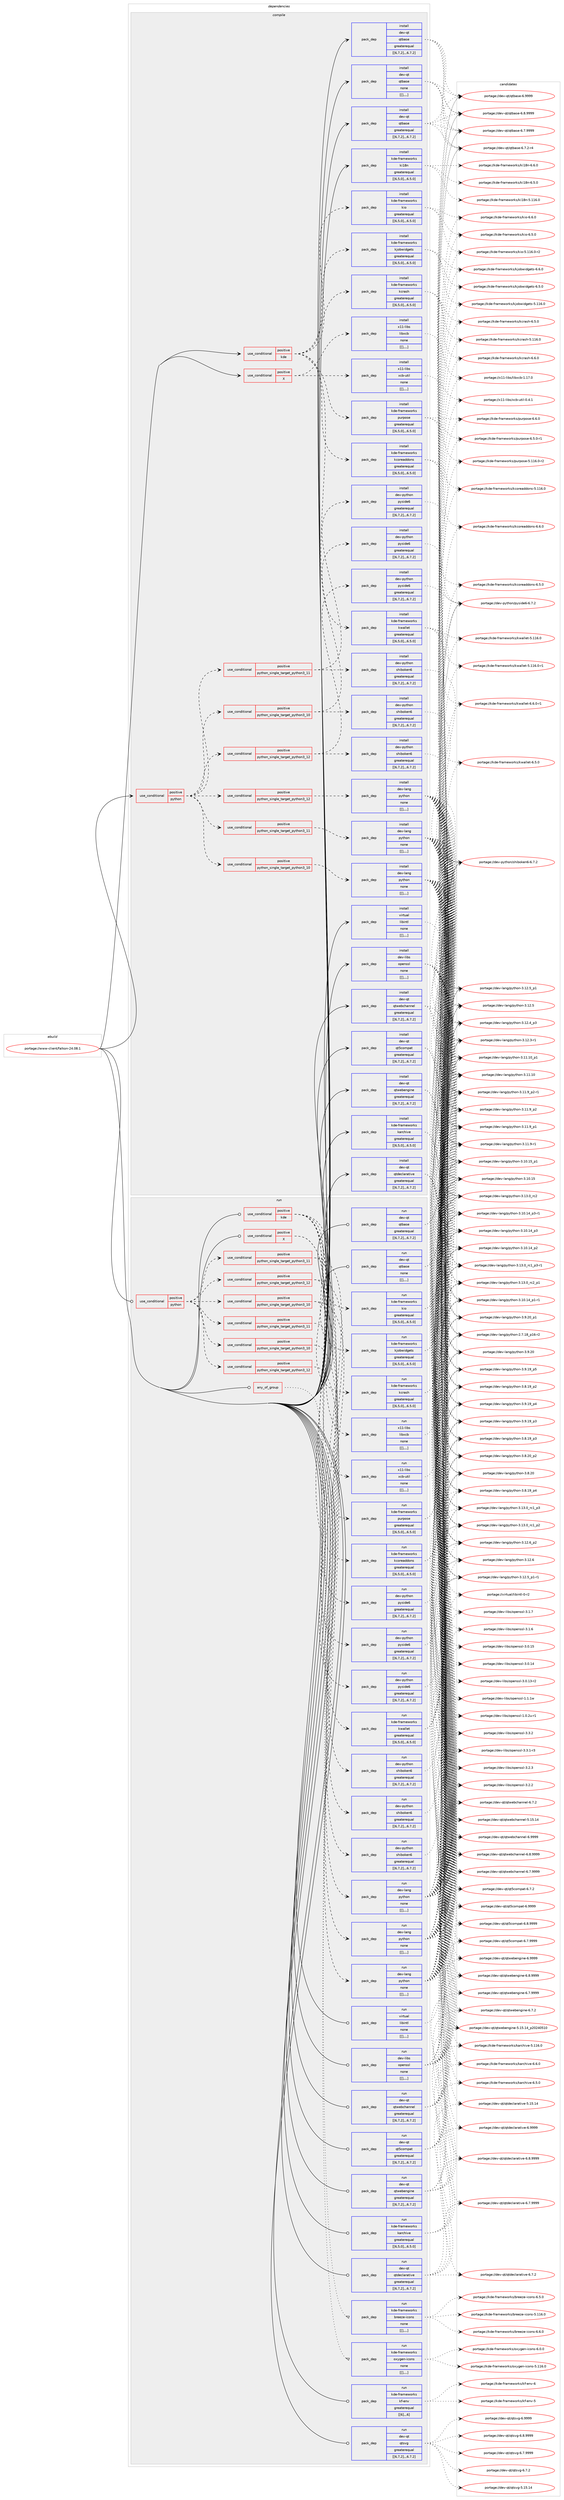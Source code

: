 digraph prolog {

# *************
# Graph options
# *************

newrank=true;
concentrate=true;
compound=true;
graph [rankdir=LR,fontname=Helvetica,fontsize=10,ranksep=1.5];#, ranksep=2.5, nodesep=0.2];
edge  [arrowhead=vee];
node  [fontname=Helvetica,fontsize=10];

# **********
# The ebuild
# **********

subgraph cluster_leftcol {
color=gray;
label=<<i>ebuild</i>>;
id [label="portage://www-client/falkon-24.08.1", color=red, width=4, href="../www-client/falkon-24.08.1.svg"];
}

# ****************
# The dependencies
# ****************

subgraph cluster_midcol {
color=gray;
label=<<i>dependencies</i>>;
subgraph cluster_compile {
fillcolor="#eeeeee";
style=filled;
label=<<i>compile</i>>;
subgraph cond124737 {
dependency462577 [label=<<TABLE BORDER="0" CELLBORDER="1" CELLSPACING="0" CELLPADDING="4"><TR><TD ROWSPAN="3" CELLPADDING="10">use_conditional</TD></TR><TR><TD>positive</TD></TR><TR><TD>X</TD></TR></TABLE>>, shape=none, color=red];
subgraph pack334494 {
dependency462578 [label=<<TABLE BORDER="0" CELLBORDER="1" CELLSPACING="0" CELLPADDING="4" WIDTH="220"><TR><TD ROWSPAN="6" CELLPADDING="30">pack_dep</TD></TR><TR><TD WIDTH="110">install</TD></TR><TR><TD>x11-libs</TD></TR><TR><TD>libxcb</TD></TR><TR><TD>none</TD></TR><TR><TD>[[],,,,]</TD></TR></TABLE>>, shape=none, color=blue];
}
dependency462577:e -> dependency462578:w [weight=20,style="dashed",arrowhead="vee"];
subgraph pack334495 {
dependency462579 [label=<<TABLE BORDER="0" CELLBORDER="1" CELLSPACING="0" CELLPADDING="4" WIDTH="220"><TR><TD ROWSPAN="6" CELLPADDING="30">pack_dep</TD></TR><TR><TD WIDTH="110">install</TD></TR><TR><TD>x11-libs</TD></TR><TR><TD>xcb-util</TD></TR><TR><TD>none</TD></TR><TR><TD>[[],,,,]</TD></TR></TABLE>>, shape=none, color=blue];
}
dependency462577:e -> dependency462579:w [weight=20,style="dashed",arrowhead="vee"];
}
id:e -> dependency462577:w [weight=20,style="solid",arrowhead="vee"];
subgraph cond124738 {
dependency462580 [label=<<TABLE BORDER="0" CELLBORDER="1" CELLSPACING="0" CELLPADDING="4"><TR><TD ROWSPAN="3" CELLPADDING="10">use_conditional</TD></TR><TR><TD>positive</TD></TR><TR><TD>kde</TD></TR></TABLE>>, shape=none, color=red];
subgraph pack334496 {
dependency462581 [label=<<TABLE BORDER="0" CELLBORDER="1" CELLSPACING="0" CELLPADDING="4" WIDTH="220"><TR><TD ROWSPAN="6" CELLPADDING="30">pack_dep</TD></TR><TR><TD WIDTH="110">install</TD></TR><TR><TD>kde-frameworks</TD></TR><TR><TD>kcoreaddons</TD></TR><TR><TD>greaterequal</TD></TR><TR><TD>[[6,5,0],,,6.5.0]</TD></TR></TABLE>>, shape=none, color=blue];
}
dependency462580:e -> dependency462581:w [weight=20,style="dashed",arrowhead="vee"];
subgraph pack334497 {
dependency462582 [label=<<TABLE BORDER="0" CELLBORDER="1" CELLSPACING="0" CELLPADDING="4" WIDTH="220"><TR><TD ROWSPAN="6" CELLPADDING="30">pack_dep</TD></TR><TR><TD WIDTH="110">install</TD></TR><TR><TD>kde-frameworks</TD></TR><TR><TD>kcrash</TD></TR><TR><TD>greaterequal</TD></TR><TR><TD>[[6,5,0],,,6.5.0]</TD></TR></TABLE>>, shape=none, color=blue];
}
dependency462580:e -> dependency462582:w [weight=20,style="dashed",arrowhead="vee"];
subgraph pack334498 {
dependency462583 [label=<<TABLE BORDER="0" CELLBORDER="1" CELLSPACING="0" CELLPADDING="4" WIDTH="220"><TR><TD ROWSPAN="6" CELLPADDING="30">pack_dep</TD></TR><TR><TD WIDTH="110">install</TD></TR><TR><TD>kde-frameworks</TD></TR><TR><TD>kio</TD></TR><TR><TD>greaterequal</TD></TR><TR><TD>[[6,5,0],,,6.5.0]</TD></TR></TABLE>>, shape=none, color=blue];
}
dependency462580:e -> dependency462583:w [weight=20,style="dashed",arrowhead="vee"];
subgraph pack334499 {
dependency462584 [label=<<TABLE BORDER="0" CELLBORDER="1" CELLSPACING="0" CELLPADDING="4" WIDTH="220"><TR><TD ROWSPAN="6" CELLPADDING="30">pack_dep</TD></TR><TR><TD WIDTH="110">install</TD></TR><TR><TD>kde-frameworks</TD></TR><TR><TD>kjobwidgets</TD></TR><TR><TD>greaterequal</TD></TR><TR><TD>[[6,5,0],,,6.5.0]</TD></TR></TABLE>>, shape=none, color=blue];
}
dependency462580:e -> dependency462584:w [weight=20,style="dashed",arrowhead="vee"];
subgraph pack334500 {
dependency462585 [label=<<TABLE BORDER="0" CELLBORDER="1" CELLSPACING="0" CELLPADDING="4" WIDTH="220"><TR><TD ROWSPAN="6" CELLPADDING="30">pack_dep</TD></TR><TR><TD WIDTH="110">install</TD></TR><TR><TD>kde-frameworks</TD></TR><TR><TD>kwallet</TD></TR><TR><TD>greaterequal</TD></TR><TR><TD>[[6,5,0],,,6.5.0]</TD></TR></TABLE>>, shape=none, color=blue];
}
dependency462580:e -> dependency462585:w [weight=20,style="dashed",arrowhead="vee"];
subgraph pack334501 {
dependency462586 [label=<<TABLE BORDER="0" CELLBORDER="1" CELLSPACING="0" CELLPADDING="4" WIDTH="220"><TR><TD ROWSPAN="6" CELLPADDING="30">pack_dep</TD></TR><TR><TD WIDTH="110">install</TD></TR><TR><TD>kde-frameworks</TD></TR><TR><TD>purpose</TD></TR><TR><TD>greaterequal</TD></TR><TR><TD>[[6,5,0],,,6.5.0]</TD></TR></TABLE>>, shape=none, color=blue];
}
dependency462580:e -> dependency462586:w [weight=20,style="dashed",arrowhead="vee"];
}
id:e -> dependency462580:w [weight=20,style="solid",arrowhead="vee"];
subgraph cond124739 {
dependency462587 [label=<<TABLE BORDER="0" CELLBORDER="1" CELLSPACING="0" CELLPADDING="4"><TR><TD ROWSPAN="3" CELLPADDING="10">use_conditional</TD></TR><TR><TD>positive</TD></TR><TR><TD>python</TD></TR></TABLE>>, shape=none, color=red];
subgraph cond124740 {
dependency462588 [label=<<TABLE BORDER="0" CELLBORDER="1" CELLSPACING="0" CELLPADDING="4"><TR><TD ROWSPAN="3" CELLPADDING="10">use_conditional</TD></TR><TR><TD>positive</TD></TR><TR><TD>python_single_target_python3_10</TD></TR></TABLE>>, shape=none, color=red];
subgraph pack334502 {
dependency462589 [label=<<TABLE BORDER="0" CELLBORDER="1" CELLSPACING="0" CELLPADDING="4" WIDTH="220"><TR><TD ROWSPAN="6" CELLPADDING="30">pack_dep</TD></TR><TR><TD WIDTH="110">install</TD></TR><TR><TD>dev-lang</TD></TR><TR><TD>python</TD></TR><TR><TD>none</TD></TR><TR><TD>[[],,,,]</TD></TR></TABLE>>, shape=none, color=blue];
}
dependency462588:e -> dependency462589:w [weight=20,style="dashed",arrowhead="vee"];
}
dependency462587:e -> dependency462588:w [weight=20,style="dashed",arrowhead="vee"];
subgraph cond124741 {
dependency462590 [label=<<TABLE BORDER="0" CELLBORDER="1" CELLSPACING="0" CELLPADDING="4"><TR><TD ROWSPAN="3" CELLPADDING="10">use_conditional</TD></TR><TR><TD>positive</TD></TR><TR><TD>python_single_target_python3_11</TD></TR></TABLE>>, shape=none, color=red];
subgraph pack334503 {
dependency462591 [label=<<TABLE BORDER="0" CELLBORDER="1" CELLSPACING="0" CELLPADDING="4" WIDTH="220"><TR><TD ROWSPAN="6" CELLPADDING="30">pack_dep</TD></TR><TR><TD WIDTH="110">install</TD></TR><TR><TD>dev-lang</TD></TR><TR><TD>python</TD></TR><TR><TD>none</TD></TR><TR><TD>[[],,,,]</TD></TR></TABLE>>, shape=none, color=blue];
}
dependency462590:e -> dependency462591:w [weight=20,style="dashed",arrowhead="vee"];
}
dependency462587:e -> dependency462590:w [weight=20,style="dashed",arrowhead="vee"];
subgraph cond124742 {
dependency462592 [label=<<TABLE BORDER="0" CELLBORDER="1" CELLSPACING="0" CELLPADDING="4"><TR><TD ROWSPAN="3" CELLPADDING="10">use_conditional</TD></TR><TR><TD>positive</TD></TR><TR><TD>python_single_target_python3_12</TD></TR></TABLE>>, shape=none, color=red];
subgraph pack334504 {
dependency462593 [label=<<TABLE BORDER="0" CELLBORDER="1" CELLSPACING="0" CELLPADDING="4" WIDTH="220"><TR><TD ROWSPAN="6" CELLPADDING="30">pack_dep</TD></TR><TR><TD WIDTH="110">install</TD></TR><TR><TD>dev-lang</TD></TR><TR><TD>python</TD></TR><TR><TD>none</TD></TR><TR><TD>[[],,,,]</TD></TR></TABLE>>, shape=none, color=blue];
}
dependency462592:e -> dependency462593:w [weight=20,style="dashed",arrowhead="vee"];
}
dependency462587:e -> dependency462592:w [weight=20,style="dashed",arrowhead="vee"];
subgraph cond124743 {
dependency462594 [label=<<TABLE BORDER="0" CELLBORDER="1" CELLSPACING="0" CELLPADDING="4"><TR><TD ROWSPAN="3" CELLPADDING="10">use_conditional</TD></TR><TR><TD>positive</TD></TR><TR><TD>python_single_target_python3_10</TD></TR></TABLE>>, shape=none, color=red];
subgraph pack334505 {
dependency462595 [label=<<TABLE BORDER="0" CELLBORDER="1" CELLSPACING="0" CELLPADDING="4" WIDTH="220"><TR><TD ROWSPAN="6" CELLPADDING="30">pack_dep</TD></TR><TR><TD WIDTH="110">install</TD></TR><TR><TD>dev-python</TD></TR><TR><TD>pyside6</TD></TR><TR><TD>greaterequal</TD></TR><TR><TD>[[6,7,2],,,6.7.2]</TD></TR></TABLE>>, shape=none, color=blue];
}
dependency462594:e -> dependency462595:w [weight=20,style="dashed",arrowhead="vee"];
subgraph pack334506 {
dependency462596 [label=<<TABLE BORDER="0" CELLBORDER="1" CELLSPACING="0" CELLPADDING="4" WIDTH="220"><TR><TD ROWSPAN="6" CELLPADDING="30">pack_dep</TD></TR><TR><TD WIDTH="110">install</TD></TR><TR><TD>dev-python</TD></TR><TR><TD>shiboken6</TD></TR><TR><TD>greaterequal</TD></TR><TR><TD>[[6,7,2],,,6.7.2]</TD></TR></TABLE>>, shape=none, color=blue];
}
dependency462594:e -> dependency462596:w [weight=20,style="dashed",arrowhead="vee"];
}
dependency462587:e -> dependency462594:w [weight=20,style="dashed",arrowhead="vee"];
subgraph cond124744 {
dependency462597 [label=<<TABLE BORDER="0" CELLBORDER="1" CELLSPACING="0" CELLPADDING="4"><TR><TD ROWSPAN="3" CELLPADDING="10">use_conditional</TD></TR><TR><TD>positive</TD></TR><TR><TD>python_single_target_python3_11</TD></TR></TABLE>>, shape=none, color=red];
subgraph pack334507 {
dependency462598 [label=<<TABLE BORDER="0" CELLBORDER="1" CELLSPACING="0" CELLPADDING="4" WIDTH="220"><TR><TD ROWSPAN="6" CELLPADDING="30">pack_dep</TD></TR><TR><TD WIDTH="110">install</TD></TR><TR><TD>dev-python</TD></TR><TR><TD>pyside6</TD></TR><TR><TD>greaterequal</TD></TR><TR><TD>[[6,7,2],,,6.7.2]</TD></TR></TABLE>>, shape=none, color=blue];
}
dependency462597:e -> dependency462598:w [weight=20,style="dashed",arrowhead="vee"];
subgraph pack334508 {
dependency462599 [label=<<TABLE BORDER="0" CELLBORDER="1" CELLSPACING="0" CELLPADDING="4" WIDTH="220"><TR><TD ROWSPAN="6" CELLPADDING="30">pack_dep</TD></TR><TR><TD WIDTH="110">install</TD></TR><TR><TD>dev-python</TD></TR><TR><TD>shiboken6</TD></TR><TR><TD>greaterequal</TD></TR><TR><TD>[[6,7,2],,,6.7.2]</TD></TR></TABLE>>, shape=none, color=blue];
}
dependency462597:e -> dependency462599:w [weight=20,style="dashed",arrowhead="vee"];
}
dependency462587:e -> dependency462597:w [weight=20,style="dashed",arrowhead="vee"];
subgraph cond124745 {
dependency462600 [label=<<TABLE BORDER="0" CELLBORDER="1" CELLSPACING="0" CELLPADDING="4"><TR><TD ROWSPAN="3" CELLPADDING="10">use_conditional</TD></TR><TR><TD>positive</TD></TR><TR><TD>python_single_target_python3_12</TD></TR></TABLE>>, shape=none, color=red];
subgraph pack334509 {
dependency462601 [label=<<TABLE BORDER="0" CELLBORDER="1" CELLSPACING="0" CELLPADDING="4" WIDTH="220"><TR><TD ROWSPAN="6" CELLPADDING="30">pack_dep</TD></TR><TR><TD WIDTH="110">install</TD></TR><TR><TD>dev-python</TD></TR><TR><TD>pyside6</TD></TR><TR><TD>greaterequal</TD></TR><TR><TD>[[6,7,2],,,6.7.2]</TD></TR></TABLE>>, shape=none, color=blue];
}
dependency462600:e -> dependency462601:w [weight=20,style="dashed",arrowhead="vee"];
subgraph pack334510 {
dependency462602 [label=<<TABLE BORDER="0" CELLBORDER="1" CELLSPACING="0" CELLPADDING="4" WIDTH="220"><TR><TD ROWSPAN="6" CELLPADDING="30">pack_dep</TD></TR><TR><TD WIDTH="110">install</TD></TR><TR><TD>dev-python</TD></TR><TR><TD>shiboken6</TD></TR><TR><TD>greaterequal</TD></TR><TR><TD>[[6,7,2],,,6.7.2]</TD></TR></TABLE>>, shape=none, color=blue];
}
dependency462600:e -> dependency462602:w [weight=20,style="dashed",arrowhead="vee"];
}
dependency462587:e -> dependency462600:w [weight=20,style="dashed",arrowhead="vee"];
}
id:e -> dependency462587:w [weight=20,style="solid",arrowhead="vee"];
subgraph pack334511 {
dependency462603 [label=<<TABLE BORDER="0" CELLBORDER="1" CELLSPACING="0" CELLPADDING="4" WIDTH="220"><TR><TD ROWSPAN="6" CELLPADDING="30">pack_dep</TD></TR><TR><TD WIDTH="110">install</TD></TR><TR><TD>dev-libs</TD></TR><TR><TD>openssl</TD></TR><TR><TD>none</TD></TR><TR><TD>[[],,,,]</TD></TR></TABLE>>, shape=none, color=blue];
}
id:e -> dependency462603:w [weight=20,style="solid",arrowhead="vee"];
subgraph pack334512 {
dependency462604 [label=<<TABLE BORDER="0" CELLBORDER="1" CELLSPACING="0" CELLPADDING="4" WIDTH="220"><TR><TD ROWSPAN="6" CELLPADDING="30">pack_dep</TD></TR><TR><TD WIDTH="110">install</TD></TR><TR><TD>dev-qt</TD></TR><TR><TD>qt5compat</TD></TR><TR><TD>greaterequal</TD></TR><TR><TD>[[6,7,2],,,6.7.2]</TD></TR></TABLE>>, shape=none, color=blue];
}
id:e -> dependency462604:w [weight=20,style="solid",arrowhead="vee"];
subgraph pack334513 {
dependency462605 [label=<<TABLE BORDER="0" CELLBORDER="1" CELLSPACING="0" CELLPADDING="4" WIDTH="220"><TR><TD ROWSPAN="6" CELLPADDING="30">pack_dep</TD></TR><TR><TD WIDTH="110">install</TD></TR><TR><TD>dev-qt</TD></TR><TR><TD>qtbase</TD></TR><TR><TD>greaterequal</TD></TR><TR><TD>[[6,7,2],,,6.7.2]</TD></TR></TABLE>>, shape=none, color=blue];
}
id:e -> dependency462605:w [weight=20,style="solid",arrowhead="vee"];
subgraph pack334514 {
dependency462606 [label=<<TABLE BORDER="0" CELLBORDER="1" CELLSPACING="0" CELLPADDING="4" WIDTH="220"><TR><TD ROWSPAN="6" CELLPADDING="30">pack_dep</TD></TR><TR><TD WIDTH="110">install</TD></TR><TR><TD>dev-qt</TD></TR><TR><TD>qtbase</TD></TR><TR><TD>greaterequal</TD></TR><TR><TD>[[6,7,2],,,6.7.2]</TD></TR></TABLE>>, shape=none, color=blue];
}
id:e -> dependency462606:w [weight=20,style="solid",arrowhead="vee"];
subgraph pack334515 {
dependency462607 [label=<<TABLE BORDER="0" CELLBORDER="1" CELLSPACING="0" CELLPADDING="4" WIDTH="220"><TR><TD ROWSPAN="6" CELLPADDING="30">pack_dep</TD></TR><TR><TD WIDTH="110">install</TD></TR><TR><TD>dev-qt</TD></TR><TR><TD>qtbase</TD></TR><TR><TD>none</TD></TR><TR><TD>[[],,,,]</TD></TR></TABLE>>, shape=none, color=blue];
}
id:e -> dependency462607:w [weight=20,style="solid",arrowhead="vee"];
subgraph pack334516 {
dependency462608 [label=<<TABLE BORDER="0" CELLBORDER="1" CELLSPACING="0" CELLPADDING="4" WIDTH="220"><TR><TD ROWSPAN="6" CELLPADDING="30">pack_dep</TD></TR><TR><TD WIDTH="110">install</TD></TR><TR><TD>dev-qt</TD></TR><TR><TD>qtdeclarative</TD></TR><TR><TD>greaterequal</TD></TR><TR><TD>[[6,7,2],,,6.7.2]</TD></TR></TABLE>>, shape=none, color=blue];
}
id:e -> dependency462608:w [weight=20,style="solid",arrowhead="vee"];
subgraph pack334517 {
dependency462609 [label=<<TABLE BORDER="0" CELLBORDER="1" CELLSPACING="0" CELLPADDING="4" WIDTH="220"><TR><TD ROWSPAN="6" CELLPADDING="30">pack_dep</TD></TR><TR><TD WIDTH="110">install</TD></TR><TR><TD>dev-qt</TD></TR><TR><TD>qtwebchannel</TD></TR><TR><TD>greaterequal</TD></TR><TR><TD>[[6,7,2],,,6.7.2]</TD></TR></TABLE>>, shape=none, color=blue];
}
id:e -> dependency462609:w [weight=20,style="solid",arrowhead="vee"];
subgraph pack334518 {
dependency462610 [label=<<TABLE BORDER="0" CELLBORDER="1" CELLSPACING="0" CELLPADDING="4" WIDTH="220"><TR><TD ROWSPAN="6" CELLPADDING="30">pack_dep</TD></TR><TR><TD WIDTH="110">install</TD></TR><TR><TD>dev-qt</TD></TR><TR><TD>qtwebengine</TD></TR><TR><TD>greaterequal</TD></TR><TR><TD>[[6,7,2],,,6.7.2]</TD></TR></TABLE>>, shape=none, color=blue];
}
id:e -> dependency462610:w [weight=20,style="solid",arrowhead="vee"];
subgraph pack334519 {
dependency462611 [label=<<TABLE BORDER="0" CELLBORDER="1" CELLSPACING="0" CELLPADDING="4" WIDTH="220"><TR><TD ROWSPAN="6" CELLPADDING="30">pack_dep</TD></TR><TR><TD WIDTH="110">install</TD></TR><TR><TD>kde-frameworks</TD></TR><TR><TD>karchive</TD></TR><TR><TD>greaterequal</TD></TR><TR><TD>[[6,5,0],,,6.5.0]</TD></TR></TABLE>>, shape=none, color=blue];
}
id:e -> dependency462611:w [weight=20,style="solid",arrowhead="vee"];
subgraph pack334520 {
dependency462612 [label=<<TABLE BORDER="0" CELLBORDER="1" CELLSPACING="0" CELLPADDING="4" WIDTH="220"><TR><TD ROWSPAN="6" CELLPADDING="30">pack_dep</TD></TR><TR><TD WIDTH="110">install</TD></TR><TR><TD>kde-frameworks</TD></TR><TR><TD>ki18n</TD></TR><TR><TD>greaterequal</TD></TR><TR><TD>[[6,5,0],,,6.5.0]</TD></TR></TABLE>>, shape=none, color=blue];
}
id:e -> dependency462612:w [weight=20,style="solid",arrowhead="vee"];
subgraph pack334521 {
dependency462613 [label=<<TABLE BORDER="0" CELLBORDER="1" CELLSPACING="0" CELLPADDING="4" WIDTH="220"><TR><TD ROWSPAN="6" CELLPADDING="30">pack_dep</TD></TR><TR><TD WIDTH="110">install</TD></TR><TR><TD>virtual</TD></TR><TR><TD>libintl</TD></TR><TR><TD>none</TD></TR><TR><TD>[[],,,,]</TD></TR></TABLE>>, shape=none, color=blue];
}
id:e -> dependency462613:w [weight=20,style="solid",arrowhead="vee"];
}
subgraph cluster_compileandrun {
fillcolor="#eeeeee";
style=filled;
label=<<i>compile and run</i>>;
}
subgraph cluster_run {
fillcolor="#eeeeee";
style=filled;
label=<<i>run</i>>;
subgraph any3128 {
dependency462614 [label=<<TABLE BORDER="0" CELLBORDER="1" CELLSPACING="0" CELLPADDING="4"><TR><TD CELLPADDING="10">any_of_group</TD></TR></TABLE>>, shape=none, color=red];subgraph pack334522 {
dependency462615 [label=<<TABLE BORDER="0" CELLBORDER="1" CELLSPACING="0" CELLPADDING="4" WIDTH="220"><TR><TD ROWSPAN="6" CELLPADDING="30">pack_dep</TD></TR><TR><TD WIDTH="110">run</TD></TR><TR><TD>kde-frameworks</TD></TR><TR><TD>breeze-icons</TD></TR><TR><TD>none</TD></TR><TR><TD>[[],,,,]</TD></TR></TABLE>>, shape=none, color=blue];
}
dependency462614:e -> dependency462615:w [weight=20,style="dotted",arrowhead="oinv"];
subgraph pack334523 {
dependency462616 [label=<<TABLE BORDER="0" CELLBORDER="1" CELLSPACING="0" CELLPADDING="4" WIDTH="220"><TR><TD ROWSPAN="6" CELLPADDING="30">pack_dep</TD></TR><TR><TD WIDTH="110">run</TD></TR><TR><TD>kde-frameworks</TD></TR><TR><TD>oxygen-icons</TD></TR><TR><TD>none</TD></TR><TR><TD>[[],,,,]</TD></TR></TABLE>>, shape=none, color=blue];
}
dependency462614:e -> dependency462616:w [weight=20,style="dotted",arrowhead="oinv"];
}
id:e -> dependency462614:w [weight=20,style="solid",arrowhead="odot"];
subgraph cond124746 {
dependency462617 [label=<<TABLE BORDER="0" CELLBORDER="1" CELLSPACING="0" CELLPADDING="4"><TR><TD ROWSPAN="3" CELLPADDING="10">use_conditional</TD></TR><TR><TD>positive</TD></TR><TR><TD>X</TD></TR></TABLE>>, shape=none, color=red];
subgraph pack334524 {
dependency462618 [label=<<TABLE BORDER="0" CELLBORDER="1" CELLSPACING="0" CELLPADDING="4" WIDTH="220"><TR><TD ROWSPAN="6" CELLPADDING="30">pack_dep</TD></TR><TR><TD WIDTH="110">run</TD></TR><TR><TD>x11-libs</TD></TR><TR><TD>libxcb</TD></TR><TR><TD>none</TD></TR><TR><TD>[[],,,,]</TD></TR></TABLE>>, shape=none, color=blue];
}
dependency462617:e -> dependency462618:w [weight=20,style="dashed",arrowhead="vee"];
subgraph pack334525 {
dependency462619 [label=<<TABLE BORDER="0" CELLBORDER="1" CELLSPACING="0" CELLPADDING="4" WIDTH="220"><TR><TD ROWSPAN="6" CELLPADDING="30">pack_dep</TD></TR><TR><TD WIDTH="110">run</TD></TR><TR><TD>x11-libs</TD></TR><TR><TD>xcb-util</TD></TR><TR><TD>none</TD></TR><TR><TD>[[],,,,]</TD></TR></TABLE>>, shape=none, color=blue];
}
dependency462617:e -> dependency462619:w [weight=20,style="dashed",arrowhead="vee"];
}
id:e -> dependency462617:w [weight=20,style="solid",arrowhead="odot"];
subgraph cond124747 {
dependency462620 [label=<<TABLE BORDER="0" CELLBORDER="1" CELLSPACING="0" CELLPADDING="4"><TR><TD ROWSPAN="3" CELLPADDING="10">use_conditional</TD></TR><TR><TD>positive</TD></TR><TR><TD>kde</TD></TR></TABLE>>, shape=none, color=red];
subgraph pack334526 {
dependency462621 [label=<<TABLE BORDER="0" CELLBORDER="1" CELLSPACING="0" CELLPADDING="4" WIDTH="220"><TR><TD ROWSPAN="6" CELLPADDING="30">pack_dep</TD></TR><TR><TD WIDTH="110">run</TD></TR><TR><TD>kde-frameworks</TD></TR><TR><TD>kcoreaddons</TD></TR><TR><TD>greaterequal</TD></TR><TR><TD>[[6,5,0],,,6.5.0]</TD></TR></TABLE>>, shape=none, color=blue];
}
dependency462620:e -> dependency462621:w [weight=20,style="dashed",arrowhead="vee"];
subgraph pack334527 {
dependency462622 [label=<<TABLE BORDER="0" CELLBORDER="1" CELLSPACING="0" CELLPADDING="4" WIDTH="220"><TR><TD ROWSPAN="6" CELLPADDING="30">pack_dep</TD></TR><TR><TD WIDTH="110">run</TD></TR><TR><TD>kde-frameworks</TD></TR><TR><TD>kcrash</TD></TR><TR><TD>greaterequal</TD></TR><TR><TD>[[6,5,0],,,6.5.0]</TD></TR></TABLE>>, shape=none, color=blue];
}
dependency462620:e -> dependency462622:w [weight=20,style="dashed",arrowhead="vee"];
subgraph pack334528 {
dependency462623 [label=<<TABLE BORDER="0" CELLBORDER="1" CELLSPACING="0" CELLPADDING="4" WIDTH="220"><TR><TD ROWSPAN="6" CELLPADDING="30">pack_dep</TD></TR><TR><TD WIDTH="110">run</TD></TR><TR><TD>kde-frameworks</TD></TR><TR><TD>kio</TD></TR><TR><TD>greaterequal</TD></TR><TR><TD>[[6,5,0],,,6.5.0]</TD></TR></TABLE>>, shape=none, color=blue];
}
dependency462620:e -> dependency462623:w [weight=20,style="dashed",arrowhead="vee"];
subgraph pack334529 {
dependency462624 [label=<<TABLE BORDER="0" CELLBORDER="1" CELLSPACING="0" CELLPADDING="4" WIDTH="220"><TR><TD ROWSPAN="6" CELLPADDING="30">pack_dep</TD></TR><TR><TD WIDTH="110">run</TD></TR><TR><TD>kde-frameworks</TD></TR><TR><TD>kjobwidgets</TD></TR><TR><TD>greaterequal</TD></TR><TR><TD>[[6,5,0],,,6.5.0]</TD></TR></TABLE>>, shape=none, color=blue];
}
dependency462620:e -> dependency462624:w [weight=20,style="dashed",arrowhead="vee"];
subgraph pack334530 {
dependency462625 [label=<<TABLE BORDER="0" CELLBORDER="1" CELLSPACING="0" CELLPADDING="4" WIDTH="220"><TR><TD ROWSPAN="6" CELLPADDING="30">pack_dep</TD></TR><TR><TD WIDTH="110">run</TD></TR><TR><TD>kde-frameworks</TD></TR><TR><TD>kwallet</TD></TR><TR><TD>greaterequal</TD></TR><TR><TD>[[6,5,0],,,6.5.0]</TD></TR></TABLE>>, shape=none, color=blue];
}
dependency462620:e -> dependency462625:w [weight=20,style="dashed",arrowhead="vee"];
subgraph pack334531 {
dependency462626 [label=<<TABLE BORDER="0" CELLBORDER="1" CELLSPACING="0" CELLPADDING="4" WIDTH="220"><TR><TD ROWSPAN="6" CELLPADDING="30">pack_dep</TD></TR><TR><TD WIDTH="110">run</TD></TR><TR><TD>kde-frameworks</TD></TR><TR><TD>purpose</TD></TR><TR><TD>greaterequal</TD></TR><TR><TD>[[6,5,0],,,6.5.0]</TD></TR></TABLE>>, shape=none, color=blue];
}
dependency462620:e -> dependency462626:w [weight=20,style="dashed",arrowhead="vee"];
}
id:e -> dependency462620:w [weight=20,style="solid",arrowhead="odot"];
subgraph cond124748 {
dependency462627 [label=<<TABLE BORDER="0" CELLBORDER="1" CELLSPACING="0" CELLPADDING="4"><TR><TD ROWSPAN="3" CELLPADDING="10">use_conditional</TD></TR><TR><TD>positive</TD></TR><TR><TD>python</TD></TR></TABLE>>, shape=none, color=red];
subgraph cond124749 {
dependency462628 [label=<<TABLE BORDER="0" CELLBORDER="1" CELLSPACING="0" CELLPADDING="4"><TR><TD ROWSPAN="3" CELLPADDING="10">use_conditional</TD></TR><TR><TD>positive</TD></TR><TR><TD>python_single_target_python3_10</TD></TR></TABLE>>, shape=none, color=red];
subgraph pack334532 {
dependency462629 [label=<<TABLE BORDER="0" CELLBORDER="1" CELLSPACING="0" CELLPADDING="4" WIDTH="220"><TR><TD ROWSPAN="6" CELLPADDING="30">pack_dep</TD></TR><TR><TD WIDTH="110">run</TD></TR><TR><TD>dev-lang</TD></TR><TR><TD>python</TD></TR><TR><TD>none</TD></TR><TR><TD>[[],,,,]</TD></TR></TABLE>>, shape=none, color=blue];
}
dependency462628:e -> dependency462629:w [weight=20,style="dashed",arrowhead="vee"];
}
dependency462627:e -> dependency462628:w [weight=20,style="dashed",arrowhead="vee"];
subgraph cond124750 {
dependency462630 [label=<<TABLE BORDER="0" CELLBORDER="1" CELLSPACING="0" CELLPADDING="4"><TR><TD ROWSPAN="3" CELLPADDING="10">use_conditional</TD></TR><TR><TD>positive</TD></TR><TR><TD>python_single_target_python3_11</TD></TR></TABLE>>, shape=none, color=red];
subgraph pack334533 {
dependency462631 [label=<<TABLE BORDER="0" CELLBORDER="1" CELLSPACING="0" CELLPADDING="4" WIDTH="220"><TR><TD ROWSPAN="6" CELLPADDING="30">pack_dep</TD></TR><TR><TD WIDTH="110">run</TD></TR><TR><TD>dev-lang</TD></TR><TR><TD>python</TD></TR><TR><TD>none</TD></TR><TR><TD>[[],,,,]</TD></TR></TABLE>>, shape=none, color=blue];
}
dependency462630:e -> dependency462631:w [weight=20,style="dashed",arrowhead="vee"];
}
dependency462627:e -> dependency462630:w [weight=20,style="dashed",arrowhead="vee"];
subgraph cond124751 {
dependency462632 [label=<<TABLE BORDER="0" CELLBORDER="1" CELLSPACING="0" CELLPADDING="4"><TR><TD ROWSPAN="3" CELLPADDING="10">use_conditional</TD></TR><TR><TD>positive</TD></TR><TR><TD>python_single_target_python3_12</TD></TR></TABLE>>, shape=none, color=red];
subgraph pack334534 {
dependency462633 [label=<<TABLE BORDER="0" CELLBORDER="1" CELLSPACING="0" CELLPADDING="4" WIDTH="220"><TR><TD ROWSPAN="6" CELLPADDING="30">pack_dep</TD></TR><TR><TD WIDTH="110">run</TD></TR><TR><TD>dev-lang</TD></TR><TR><TD>python</TD></TR><TR><TD>none</TD></TR><TR><TD>[[],,,,]</TD></TR></TABLE>>, shape=none, color=blue];
}
dependency462632:e -> dependency462633:w [weight=20,style="dashed",arrowhead="vee"];
}
dependency462627:e -> dependency462632:w [weight=20,style="dashed",arrowhead="vee"];
subgraph cond124752 {
dependency462634 [label=<<TABLE BORDER="0" CELLBORDER="1" CELLSPACING="0" CELLPADDING="4"><TR><TD ROWSPAN="3" CELLPADDING="10">use_conditional</TD></TR><TR><TD>positive</TD></TR><TR><TD>python_single_target_python3_10</TD></TR></TABLE>>, shape=none, color=red];
subgraph pack334535 {
dependency462635 [label=<<TABLE BORDER="0" CELLBORDER="1" CELLSPACING="0" CELLPADDING="4" WIDTH="220"><TR><TD ROWSPAN="6" CELLPADDING="30">pack_dep</TD></TR><TR><TD WIDTH="110">run</TD></TR><TR><TD>dev-python</TD></TR><TR><TD>pyside6</TD></TR><TR><TD>greaterequal</TD></TR><TR><TD>[[6,7,2],,,6.7.2]</TD></TR></TABLE>>, shape=none, color=blue];
}
dependency462634:e -> dependency462635:w [weight=20,style="dashed",arrowhead="vee"];
subgraph pack334536 {
dependency462636 [label=<<TABLE BORDER="0" CELLBORDER="1" CELLSPACING="0" CELLPADDING="4" WIDTH="220"><TR><TD ROWSPAN="6" CELLPADDING="30">pack_dep</TD></TR><TR><TD WIDTH="110">run</TD></TR><TR><TD>dev-python</TD></TR><TR><TD>shiboken6</TD></TR><TR><TD>greaterequal</TD></TR><TR><TD>[[6,7,2],,,6.7.2]</TD></TR></TABLE>>, shape=none, color=blue];
}
dependency462634:e -> dependency462636:w [weight=20,style="dashed",arrowhead="vee"];
}
dependency462627:e -> dependency462634:w [weight=20,style="dashed",arrowhead="vee"];
subgraph cond124753 {
dependency462637 [label=<<TABLE BORDER="0" CELLBORDER="1" CELLSPACING="0" CELLPADDING="4"><TR><TD ROWSPAN="3" CELLPADDING="10">use_conditional</TD></TR><TR><TD>positive</TD></TR><TR><TD>python_single_target_python3_11</TD></TR></TABLE>>, shape=none, color=red];
subgraph pack334537 {
dependency462638 [label=<<TABLE BORDER="0" CELLBORDER="1" CELLSPACING="0" CELLPADDING="4" WIDTH="220"><TR><TD ROWSPAN="6" CELLPADDING="30">pack_dep</TD></TR><TR><TD WIDTH="110">run</TD></TR><TR><TD>dev-python</TD></TR><TR><TD>pyside6</TD></TR><TR><TD>greaterequal</TD></TR><TR><TD>[[6,7,2],,,6.7.2]</TD></TR></TABLE>>, shape=none, color=blue];
}
dependency462637:e -> dependency462638:w [weight=20,style="dashed",arrowhead="vee"];
subgraph pack334538 {
dependency462639 [label=<<TABLE BORDER="0" CELLBORDER="1" CELLSPACING="0" CELLPADDING="4" WIDTH="220"><TR><TD ROWSPAN="6" CELLPADDING="30">pack_dep</TD></TR><TR><TD WIDTH="110">run</TD></TR><TR><TD>dev-python</TD></TR><TR><TD>shiboken6</TD></TR><TR><TD>greaterequal</TD></TR><TR><TD>[[6,7,2],,,6.7.2]</TD></TR></TABLE>>, shape=none, color=blue];
}
dependency462637:e -> dependency462639:w [weight=20,style="dashed",arrowhead="vee"];
}
dependency462627:e -> dependency462637:w [weight=20,style="dashed",arrowhead="vee"];
subgraph cond124754 {
dependency462640 [label=<<TABLE BORDER="0" CELLBORDER="1" CELLSPACING="0" CELLPADDING="4"><TR><TD ROWSPAN="3" CELLPADDING="10">use_conditional</TD></TR><TR><TD>positive</TD></TR><TR><TD>python_single_target_python3_12</TD></TR></TABLE>>, shape=none, color=red];
subgraph pack334539 {
dependency462641 [label=<<TABLE BORDER="0" CELLBORDER="1" CELLSPACING="0" CELLPADDING="4" WIDTH="220"><TR><TD ROWSPAN="6" CELLPADDING="30">pack_dep</TD></TR><TR><TD WIDTH="110">run</TD></TR><TR><TD>dev-python</TD></TR><TR><TD>pyside6</TD></TR><TR><TD>greaterequal</TD></TR><TR><TD>[[6,7,2],,,6.7.2]</TD></TR></TABLE>>, shape=none, color=blue];
}
dependency462640:e -> dependency462641:w [weight=20,style="dashed",arrowhead="vee"];
subgraph pack334540 {
dependency462642 [label=<<TABLE BORDER="0" CELLBORDER="1" CELLSPACING="0" CELLPADDING="4" WIDTH="220"><TR><TD ROWSPAN="6" CELLPADDING="30">pack_dep</TD></TR><TR><TD WIDTH="110">run</TD></TR><TR><TD>dev-python</TD></TR><TR><TD>shiboken6</TD></TR><TR><TD>greaterequal</TD></TR><TR><TD>[[6,7,2],,,6.7.2]</TD></TR></TABLE>>, shape=none, color=blue];
}
dependency462640:e -> dependency462642:w [weight=20,style="dashed",arrowhead="vee"];
}
dependency462627:e -> dependency462640:w [weight=20,style="dashed",arrowhead="vee"];
}
id:e -> dependency462627:w [weight=20,style="solid",arrowhead="odot"];
subgraph pack334541 {
dependency462643 [label=<<TABLE BORDER="0" CELLBORDER="1" CELLSPACING="0" CELLPADDING="4" WIDTH="220"><TR><TD ROWSPAN="6" CELLPADDING="30">pack_dep</TD></TR><TR><TD WIDTH="110">run</TD></TR><TR><TD>dev-libs</TD></TR><TR><TD>openssl</TD></TR><TR><TD>none</TD></TR><TR><TD>[[],,,,]</TD></TR></TABLE>>, shape=none, color=blue];
}
id:e -> dependency462643:w [weight=20,style="solid",arrowhead="odot"];
subgraph pack334542 {
dependency462644 [label=<<TABLE BORDER="0" CELLBORDER="1" CELLSPACING="0" CELLPADDING="4" WIDTH="220"><TR><TD ROWSPAN="6" CELLPADDING="30">pack_dep</TD></TR><TR><TD WIDTH="110">run</TD></TR><TR><TD>dev-qt</TD></TR><TR><TD>qt5compat</TD></TR><TR><TD>greaterequal</TD></TR><TR><TD>[[6,7,2],,,6.7.2]</TD></TR></TABLE>>, shape=none, color=blue];
}
id:e -> dependency462644:w [weight=20,style="solid",arrowhead="odot"];
subgraph pack334543 {
dependency462645 [label=<<TABLE BORDER="0" CELLBORDER="1" CELLSPACING="0" CELLPADDING="4" WIDTH="220"><TR><TD ROWSPAN="6" CELLPADDING="30">pack_dep</TD></TR><TR><TD WIDTH="110">run</TD></TR><TR><TD>dev-qt</TD></TR><TR><TD>qtbase</TD></TR><TR><TD>greaterequal</TD></TR><TR><TD>[[6,7,2],,,6.7.2]</TD></TR></TABLE>>, shape=none, color=blue];
}
id:e -> dependency462645:w [weight=20,style="solid",arrowhead="odot"];
subgraph pack334544 {
dependency462646 [label=<<TABLE BORDER="0" CELLBORDER="1" CELLSPACING="0" CELLPADDING="4" WIDTH="220"><TR><TD ROWSPAN="6" CELLPADDING="30">pack_dep</TD></TR><TR><TD WIDTH="110">run</TD></TR><TR><TD>dev-qt</TD></TR><TR><TD>qtbase</TD></TR><TR><TD>none</TD></TR><TR><TD>[[],,,,]</TD></TR></TABLE>>, shape=none, color=blue];
}
id:e -> dependency462646:w [weight=20,style="solid",arrowhead="odot"];
subgraph pack334545 {
dependency462647 [label=<<TABLE BORDER="0" CELLBORDER="1" CELLSPACING="0" CELLPADDING="4" WIDTH="220"><TR><TD ROWSPAN="6" CELLPADDING="30">pack_dep</TD></TR><TR><TD WIDTH="110">run</TD></TR><TR><TD>dev-qt</TD></TR><TR><TD>qtdeclarative</TD></TR><TR><TD>greaterequal</TD></TR><TR><TD>[[6,7,2],,,6.7.2]</TD></TR></TABLE>>, shape=none, color=blue];
}
id:e -> dependency462647:w [weight=20,style="solid",arrowhead="odot"];
subgraph pack334546 {
dependency462648 [label=<<TABLE BORDER="0" CELLBORDER="1" CELLSPACING="0" CELLPADDING="4" WIDTH="220"><TR><TD ROWSPAN="6" CELLPADDING="30">pack_dep</TD></TR><TR><TD WIDTH="110">run</TD></TR><TR><TD>dev-qt</TD></TR><TR><TD>qtsvg</TD></TR><TR><TD>greaterequal</TD></TR><TR><TD>[[6,7,2],,,6.7.2]</TD></TR></TABLE>>, shape=none, color=blue];
}
id:e -> dependency462648:w [weight=20,style="solid",arrowhead="odot"];
subgraph pack334547 {
dependency462649 [label=<<TABLE BORDER="0" CELLBORDER="1" CELLSPACING="0" CELLPADDING="4" WIDTH="220"><TR><TD ROWSPAN="6" CELLPADDING="30">pack_dep</TD></TR><TR><TD WIDTH="110">run</TD></TR><TR><TD>dev-qt</TD></TR><TR><TD>qtwebchannel</TD></TR><TR><TD>greaterequal</TD></TR><TR><TD>[[6,7,2],,,6.7.2]</TD></TR></TABLE>>, shape=none, color=blue];
}
id:e -> dependency462649:w [weight=20,style="solid",arrowhead="odot"];
subgraph pack334548 {
dependency462650 [label=<<TABLE BORDER="0" CELLBORDER="1" CELLSPACING="0" CELLPADDING="4" WIDTH="220"><TR><TD ROWSPAN="6" CELLPADDING="30">pack_dep</TD></TR><TR><TD WIDTH="110">run</TD></TR><TR><TD>dev-qt</TD></TR><TR><TD>qtwebengine</TD></TR><TR><TD>greaterequal</TD></TR><TR><TD>[[6,7,2],,,6.7.2]</TD></TR></TABLE>>, shape=none, color=blue];
}
id:e -> dependency462650:w [weight=20,style="solid",arrowhead="odot"];
subgraph pack334549 {
dependency462651 [label=<<TABLE BORDER="0" CELLBORDER="1" CELLSPACING="0" CELLPADDING="4" WIDTH="220"><TR><TD ROWSPAN="6" CELLPADDING="30">pack_dep</TD></TR><TR><TD WIDTH="110">run</TD></TR><TR><TD>kde-frameworks</TD></TR><TR><TD>karchive</TD></TR><TR><TD>greaterequal</TD></TR><TR><TD>[[6,5,0],,,6.5.0]</TD></TR></TABLE>>, shape=none, color=blue];
}
id:e -> dependency462651:w [weight=20,style="solid",arrowhead="odot"];
subgraph pack334550 {
dependency462652 [label=<<TABLE BORDER="0" CELLBORDER="1" CELLSPACING="0" CELLPADDING="4" WIDTH="220"><TR><TD ROWSPAN="6" CELLPADDING="30">pack_dep</TD></TR><TR><TD WIDTH="110">run</TD></TR><TR><TD>kde-frameworks</TD></TR><TR><TD>kf-env</TD></TR><TR><TD>greaterequal</TD></TR><TR><TD>[[6],,,6]</TD></TR></TABLE>>, shape=none, color=blue];
}
id:e -> dependency462652:w [weight=20,style="solid",arrowhead="odot"];
subgraph pack334551 {
dependency462653 [label=<<TABLE BORDER="0" CELLBORDER="1" CELLSPACING="0" CELLPADDING="4" WIDTH="220"><TR><TD ROWSPAN="6" CELLPADDING="30">pack_dep</TD></TR><TR><TD WIDTH="110">run</TD></TR><TR><TD>virtual</TD></TR><TR><TD>libintl</TD></TR><TR><TD>none</TD></TR><TR><TD>[[],,,,]</TD></TR></TABLE>>, shape=none, color=blue];
}
id:e -> dependency462653:w [weight=20,style="solid",arrowhead="odot"];
}
}

# **************
# The candidates
# **************

subgraph cluster_choices {
rank=same;
color=gray;
label=<<i>candidates</i>>;

subgraph choice334494 {
color=black;
nodesep=1;
choice120494945108105981154710810598120999845494649554648 [label="portage://x11-libs/libxcb-1.17.0", color=red, width=4,href="../x11-libs/libxcb-1.17.0.svg"];
dependency462578:e -> choice120494945108105981154710810598120999845494649554648:w [style=dotted,weight="100"];
}
subgraph choice334495 {
color=black;
nodesep=1;
choice1204949451081059811547120999845117116105108454846524649 [label="portage://x11-libs/xcb-util-0.4.1", color=red, width=4,href="../x11-libs/xcb-util-0.4.1.svg"];
dependency462579:e -> choice1204949451081059811547120999845117116105108454846524649:w [style=dotted,weight="100"];
}
subgraph choice334496 {
color=black;
nodesep=1;
choice1071001014510211497109101119111114107115471079911111410197100100111110115455446544648 [label="portage://kde-frameworks/kcoreaddons-6.6.0", color=red, width=4,href="../kde-frameworks/kcoreaddons-6.6.0.svg"];
choice1071001014510211497109101119111114107115471079911111410197100100111110115455446534648 [label="portage://kde-frameworks/kcoreaddons-6.5.0", color=red, width=4,href="../kde-frameworks/kcoreaddons-6.5.0.svg"];
choice10710010145102114971091011191111141071154710799111114101971001001111101154553464949544648 [label="portage://kde-frameworks/kcoreaddons-5.116.0", color=red, width=4,href="../kde-frameworks/kcoreaddons-5.116.0.svg"];
dependency462581:e -> choice1071001014510211497109101119111114107115471079911111410197100100111110115455446544648:w [style=dotted,weight="100"];
dependency462581:e -> choice1071001014510211497109101119111114107115471079911111410197100100111110115455446534648:w [style=dotted,weight="100"];
dependency462581:e -> choice10710010145102114971091011191111141071154710799111114101971001001111101154553464949544648:w [style=dotted,weight="100"];
}
subgraph choice334497 {
color=black;
nodesep=1;
choice1071001014510211497109101119111114107115471079911497115104455446544648 [label="portage://kde-frameworks/kcrash-6.6.0", color=red, width=4,href="../kde-frameworks/kcrash-6.6.0.svg"];
choice1071001014510211497109101119111114107115471079911497115104455446534648 [label="portage://kde-frameworks/kcrash-6.5.0", color=red, width=4,href="../kde-frameworks/kcrash-6.5.0.svg"];
choice10710010145102114971091011191111141071154710799114971151044553464949544648 [label="portage://kde-frameworks/kcrash-5.116.0", color=red, width=4,href="../kde-frameworks/kcrash-5.116.0.svg"];
dependency462582:e -> choice1071001014510211497109101119111114107115471079911497115104455446544648:w [style=dotted,weight="100"];
dependency462582:e -> choice1071001014510211497109101119111114107115471079911497115104455446534648:w [style=dotted,weight="100"];
dependency462582:e -> choice10710010145102114971091011191111141071154710799114971151044553464949544648:w [style=dotted,weight="100"];
}
subgraph choice334498 {
color=black;
nodesep=1;
choice107100101451021149710910111911111410711547107105111455446544648 [label="portage://kde-frameworks/kio-6.6.0", color=red, width=4,href="../kde-frameworks/kio-6.6.0.svg"];
choice107100101451021149710910111911111410711547107105111455446534648 [label="portage://kde-frameworks/kio-6.5.0", color=red, width=4,href="../kde-frameworks/kio-6.5.0.svg"];
choice10710010145102114971091011191111141071154710710511145534649495446484511450 [label="portage://kde-frameworks/kio-5.116.0-r2", color=red, width=4,href="../kde-frameworks/kio-5.116.0-r2.svg"];
dependency462583:e -> choice107100101451021149710910111911111410711547107105111455446544648:w [style=dotted,weight="100"];
dependency462583:e -> choice107100101451021149710910111911111410711547107105111455446534648:w [style=dotted,weight="100"];
dependency462583:e -> choice10710010145102114971091011191111141071154710710511145534649495446484511450:w [style=dotted,weight="100"];
}
subgraph choice334499 {
color=black;
nodesep=1;
choice10710010145102114971091011191111141071154710710611198119105100103101116115455446544648 [label="portage://kde-frameworks/kjobwidgets-6.6.0", color=red, width=4,href="../kde-frameworks/kjobwidgets-6.6.0.svg"];
choice10710010145102114971091011191111141071154710710611198119105100103101116115455446534648 [label="portage://kde-frameworks/kjobwidgets-6.5.0", color=red, width=4,href="../kde-frameworks/kjobwidgets-6.5.0.svg"];
choice107100101451021149710910111911111410711547107106111981191051001031011161154553464949544648 [label="portage://kde-frameworks/kjobwidgets-5.116.0", color=red, width=4,href="../kde-frameworks/kjobwidgets-5.116.0.svg"];
dependency462584:e -> choice10710010145102114971091011191111141071154710710611198119105100103101116115455446544648:w [style=dotted,weight="100"];
dependency462584:e -> choice10710010145102114971091011191111141071154710710611198119105100103101116115455446534648:w [style=dotted,weight="100"];
dependency462584:e -> choice107100101451021149710910111911111410711547107106111981191051001031011161154553464949544648:w [style=dotted,weight="100"];
}
subgraph choice334500 {
color=black;
nodesep=1;
choice107100101451021149710910111911111410711547107119971081081011164554465446484511449 [label="portage://kde-frameworks/kwallet-6.6.0-r1", color=red, width=4,href="../kde-frameworks/kwallet-6.6.0-r1.svg"];
choice10710010145102114971091011191111141071154710711997108108101116455446534648 [label="portage://kde-frameworks/kwallet-6.5.0", color=red, width=4,href="../kde-frameworks/kwallet-6.5.0.svg"];
choice1071001014510211497109101119111114107115471071199710810810111645534649495446484511449 [label="portage://kde-frameworks/kwallet-5.116.0-r1", color=red, width=4,href="../kde-frameworks/kwallet-5.116.0-r1.svg"];
choice107100101451021149710910111911111410711547107119971081081011164553464949544648 [label="portage://kde-frameworks/kwallet-5.116.0", color=red, width=4,href="../kde-frameworks/kwallet-5.116.0.svg"];
dependency462585:e -> choice107100101451021149710910111911111410711547107119971081081011164554465446484511449:w [style=dotted,weight="100"];
dependency462585:e -> choice10710010145102114971091011191111141071154710711997108108101116455446534648:w [style=dotted,weight="100"];
dependency462585:e -> choice1071001014510211497109101119111114107115471071199710810810111645534649495446484511449:w [style=dotted,weight="100"];
dependency462585:e -> choice107100101451021149710910111911111410711547107119971081081011164553464949544648:w [style=dotted,weight="100"];
}
subgraph choice334501 {
color=black;
nodesep=1;
choice107100101451021149710910111911111410711547112117114112111115101455446544648 [label="portage://kde-frameworks/purpose-6.6.0", color=red, width=4,href="../kde-frameworks/purpose-6.6.0.svg"];
choice1071001014510211497109101119111114107115471121171141121111151014554465346484511449 [label="portage://kde-frameworks/purpose-6.5.0-r1", color=red, width=4,href="../kde-frameworks/purpose-6.5.0-r1.svg"];
choice10710010145102114971091011191111141071154711211711411211111510145534649495446484511450 [label="portage://kde-frameworks/purpose-5.116.0-r2", color=red, width=4,href="../kde-frameworks/purpose-5.116.0-r2.svg"];
dependency462586:e -> choice107100101451021149710910111911111410711547112117114112111115101455446544648:w [style=dotted,weight="100"];
dependency462586:e -> choice1071001014510211497109101119111114107115471121171141121111151014554465346484511449:w [style=dotted,weight="100"];
dependency462586:e -> choice10710010145102114971091011191111141071154711211711411211111510145534649495446484511450:w [style=dotted,weight="100"];
}
subgraph choice334502 {
color=black;
nodesep=1;
choice100101118451089711010347112121116104111110455146495146489511499509511249 [label="portage://dev-lang/python-3.13.0_rc2_p1", color=red, width=4,href="../dev-lang/python-3.13.0_rc2_p1.svg"];
choice10010111845108971101034711212111610411111045514649514648951149950 [label="portage://dev-lang/python-3.13.0_rc2", color=red, width=4,href="../dev-lang/python-3.13.0_rc2.svg"];
choice1001011184510897110103471121211161041111104551464951464895114994995112514511449 [label="portage://dev-lang/python-3.13.0_rc1_p3-r1", color=red, width=4,href="../dev-lang/python-3.13.0_rc1_p3-r1.svg"];
choice100101118451089711010347112121116104111110455146495146489511499499511251 [label="portage://dev-lang/python-3.13.0_rc1_p3", color=red, width=4,href="../dev-lang/python-3.13.0_rc1_p3.svg"];
choice100101118451089711010347112121116104111110455146495146489511499499511250 [label="portage://dev-lang/python-3.13.0_rc1_p2", color=red, width=4,href="../dev-lang/python-3.13.0_rc1_p2.svg"];
choice100101118451089711010347112121116104111110455146495046549511250 [label="portage://dev-lang/python-3.12.6_p2", color=red, width=4,href="../dev-lang/python-3.12.6_p2.svg"];
choice10010111845108971101034711212111610411111045514649504654 [label="portage://dev-lang/python-3.12.6", color=red, width=4,href="../dev-lang/python-3.12.6.svg"];
choice1001011184510897110103471121211161041111104551464950465395112494511449 [label="portage://dev-lang/python-3.12.5_p1-r1", color=red, width=4,href="../dev-lang/python-3.12.5_p1-r1.svg"];
choice100101118451089711010347112121116104111110455146495046539511249 [label="portage://dev-lang/python-3.12.5_p1", color=red, width=4,href="../dev-lang/python-3.12.5_p1.svg"];
choice10010111845108971101034711212111610411111045514649504653 [label="portage://dev-lang/python-3.12.5", color=red, width=4,href="../dev-lang/python-3.12.5.svg"];
choice100101118451089711010347112121116104111110455146495046529511251 [label="portage://dev-lang/python-3.12.4_p3", color=red, width=4,href="../dev-lang/python-3.12.4_p3.svg"];
choice100101118451089711010347112121116104111110455146495046514511449 [label="portage://dev-lang/python-3.12.3-r1", color=red, width=4,href="../dev-lang/python-3.12.3-r1.svg"];
choice10010111845108971101034711212111610411111045514649494649489511249 [label="portage://dev-lang/python-3.11.10_p1", color=red, width=4,href="../dev-lang/python-3.11.10_p1.svg"];
choice1001011184510897110103471121211161041111104551464949464948 [label="portage://dev-lang/python-3.11.10", color=red, width=4,href="../dev-lang/python-3.11.10.svg"];
choice1001011184510897110103471121211161041111104551464949465795112504511449 [label="portage://dev-lang/python-3.11.9_p2-r1", color=red, width=4,href="../dev-lang/python-3.11.9_p2-r1.svg"];
choice100101118451089711010347112121116104111110455146494946579511250 [label="portage://dev-lang/python-3.11.9_p2", color=red, width=4,href="../dev-lang/python-3.11.9_p2.svg"];
choice100101118451089711010347112121116104111110455146494946579511249 [label="portage://dev-lang/python-3.11.9_p1", color=red, width=4,href="../dev-lang/python-3.11.9_p1.svg"];
choice100101118451089711010347112121116104111110455146494946574511449 [label="portage://dev-lang/python-3.11.9-r1", color=red, width=4,href="../dev-lang/python-3.11.9-r1.svg"];
choice10010111845108971101034711212111610411111045514649484649539511249 [label="portage://dev-lang/python-3.10.15_p1", color=red, width=4,href="../dev-lang/python-3.10.15_p1.svg"];
choice1001011184510897110103471121211161041111104551464948464953 [label="portage://dev-lang/python-3.10.15", color=red, width=4,href="../dev-lang/python-3.10.15.svg"];
choice100101118451089711010347112121116104111110455146494846495295112514511449 [label="portage://dev-lang/python-3.10.14_p3-r1", color=red, width=4,href="../dev-lang/python-3.10.14_p3-r1.svg"];
choice10010111845108971101034711212111610411111045514649484649529511251 [label="portage://dev-lang/python-3.10.14_p3", color=red, width=4,href="../dev-lang/python-3.10.14_p3.svg"];
choice10010111845108971101034711212111610411111045514649484649529511250 [label="portage://dev-lang/python-3.10.14_p2", color=red, width=4,href="../dev-lang/python-3.10.14_p2.svg"];
choice100101118451089711010347112121116104111110455146494846495295112494511449 [label="portage://dev-lang/python-3.10.14_p1-r1", color=red, width=4,href="../dev-lang/python-3.10.14_p1-r1.svg"];
choice100101118451089711010347112121116104111110455146574650489511249 [label="portage://dev-lang/python-3.9.20_p1", color=red, width=4,href="../dev-lang/python-3.9.20_p1.svg"];
choice10010111845108971101034711212111610411111045514657465048 [label="portage://dev-lang/python-3.9.20", color=red, width=4,href="../dev-lang/python-3.9.20.svg"];
choice100101118451089711010347112121116104111110455146574649579511253 [label="portage://dev-lang/python-3.9.19_p5", color=red, width=4,href="../dev-lang/python-3.9.19_p5.svg"];
choice100101118451089711010347112121116104111110455146574649579511252 [label="portage://dev-lang/python-3.9.19_p4", color=red, width=4,href="../dev-lang/python-3.9.19_p4.svg"];
choice100101118451089711010347112121116104111110455146574649579511251 [label="portage://dev-lang/python-3.9.19_p3", color=red, width=4,href="../dev-lang/python-3.9.19_p3.svg"];
choice100101118451089711010347112121116104111110455146564650489511250 [label="portage://dev-lang/python-3.8.20_p2", color=red, width=4,href="../dev-lang/python-3.8.20_p2.svg"];
choice10010111845108971101034711212111610411111045514656465048 [label="portage://dev-lang/python-3.8.20", color=red, width=4,href="../dev-lang/python-3.8.20.svg"];
choice100101118451089711010347112121116104111110455146564649579511252 [label="portage://dev-lang/python-3.8.19_p4", color=red, width=4,href="../dev-lang/python-3.8.19_p4.svg"];
choice100101118451089711010347112121116104111110455146564649579511251 [label="portage://dev-lang/python-3.8.19_p3", color=red, width=4,href="../dev-lang/python-3.8.19_p3.svg"];
choice100101118451089711010347112121116104111110455146564649579511250 [label="portage://dev-lang/python-3.8.19_p2", color=red, width=4,href="../dev-lang/python-3.8.19_p2.svg"];
choice100101118451089711010347112121116104111110455046554649569511249544511450 [label="portage://dev-lang/python-2.7.18_p16-r2", color=red, width=4,href="../dev-lang/python-2.7.18_p16-r2.svg"];
dependency462589:e -> choice100101118451089711010347112121116104111110455146495146489511499509511249:w [style=dotted,weight="100"];
dependency462589:e -> choice10010111845108971101034711212111610411111045514649514648951149950:w [style=dotted,weight="100"];
dependency462589:e -> choice1001011184510897110103471121211161041111104551464951464895114994995112514511449:w [style=dotted,weight="100"];
dependency462589:e -> choice100101118451089711010347112121116104111110455146495146489511499499511251:w [style=dotted,weight="100"];
dependency462589:e -> choice100101118451089711010347112121116104111110455146495146489511499499511250:w [style=dotted,weight="100"];
dependency462589:e -> choice100101118451089711010347112121116104111110455146495046549511250:w [style=dotted,weight="100"];
dependency462589:e -> choice10010111845108971101034711212111610411111045514649504654:w [style=dotted,weight="100"];
dependency462589:e -> choice1001011184510897110103471121211161041111104551464950465395112494511449:w [style=dotted,weight="100"];
dependency462589:e -> choice100101118451089711010347112121116104111110455146495046539511249:w [style=dotted,weight="100"];
dependency462589:e -> choice10010111845108971101034711212111610411111045514649504653:w [style=dotted,weight="100"];
dependency462589:e -> choice100101118451089711010347112121116104111110455146495046529511251:w [style=dotted,weight="100"];
dependency462589:e -> choice100101118451089711010347112121116104111110455146495046514511449:w [style=dotted,weight="100"];
dependency462589:e -> choice10010111845108971101034711212111610411111045514649494649489511249:w [style=dotted,weight="100"];
dependency462589:e -> choice1001011184510897110103471121211161041111104551464949464948:w [style=dotted,weight="100"];
dependency462589:e -> choice1001011184510897110103471121211161041111104551464949465795112504511449:w [style=dotted,weight="100"];
dependency462589:e -> choice100101118451089711010347112121116104111110455146494946579511250:w [style=dotted,weight="100"];
dependency462589:e -> choice100101118451089711010347112121116104111110455146494946579511249:w [style=dotted,weight="100"];
dependency462589:e -> choice100101118451089711010347112121116104111110455146494946574511449:w [style=dotted,weight="100"];
dependency462589:e -> choice10010111845108971101034711212111610411111045514649484649539511249:w [style=dotted,weight="100"];
dependency462589:e -> choice1001011184510897110103471121211161041111104551464948464953:w [style=dotted,weight="100"];
dependency462589:e -> choice100101118451089711010347112121116104111110455146494846495295112514511449:w [style=dotted,weight="100"];
dependency462589:e -> choice10010111845108971101034711212111610411111045514649484649529511251:w [style=dotted,weight="100"];
dependency462589:e -> choice10010111845108971101034711212111610411111045514649484649529511250:w [style=dotted,weight="100"];
dependency462589:e -> choice100101118451089711010347112121116104111110455146494846495295112494511449:w [style=dotted,weight="100"];
dependency462589:e -> choice100101118451089711010347112121116104111110455146574650489511249:w [style=dotted,weight="100"];
dependency462589:e -> choice10010111845108971101034711212111610411111045514657465048:w [style=dotted,weight="100"];
dependency462589:e -> choice100101118451089711010347112121116104111110455146574649579511253:w [style=dotted,weight="100"];
dependency462589:e -> choice100101118451089711010347112121116104111110455146574649579511252:w [style=dotted,weight="100"];
dependency462589:e -> choice100101118451089711010347112121116104111110455146574649579511251:w [style=dotted,weight="100"];
dependency462589:e -> choice100101118451089711010347112121116104111110455146564650489511250:w [style=dotted,weight="100"];
dependency462589:e -> choice10010111845108971101034711212111610411111045514656465048:w [style=dotted,weight="100"];
dependency462589:e -> choice100101118451089711010347112121116104111110455146564649579511252:w [style=dotted,weight="100"];
dependency462589:e -> choice100101118451089711010347112121116104111110455146564649579511251:w [style=dotted,weight="100"];
dependency462589:e -> choice100101118451089711010347112121116104111110455146564649579511250:w [style=dotted,weight="100"];
dependency462589:e -> choice100101118451089711010347112121116104111110455046554649569511249544511450:w [style=dotted,weight="100"];
}
subgraph choice334503 {
color=black;
nodesep=1;
choice100101118451089711010347112121116104111110455146495146489511499509511249 [label="portage://dev-lang/python-3.13.0_rc2_p1", color=red, width=4,href="../dev-lang/python-3.13.0_rc2_p1.svg"];
choice10010111845108971101034711212111610411111045514649514648951149950 [label="portage://dev-lang/python-3.13.0_rc2", color=red, width=4,href="../dev-lang/python-3.13.0_rc2.svg"];
choice1001011184510897110103471121211161041111104551464951464895114994995112514511449 [label="portage://dev-lang/python-3.13.0_rc1_p3-r1", color=red, width=4,href="../dev-lang/python-3.13.0_rc1_p3-r1.svg"];
choice100101118451089711010347112121116104111110455146495146489511499499511251 [label="portage://dev-lang/python-3.13.0_rc1_p3", color=red, width=4,href="../dev-lang/python-3.13.0_rc1_p3.svg"];
choice100101118451089711010347112121116104111110455146495146489511499499511250 [label="portage://dev-lang/python-3.13.0_rc1_p2", color=red, width=4,href="../dev-lang/python-3.13.0_rc1_p2.svg"];
choice100101118451089711010347112121116104111110455146495046549511250 [label="portage://dev-lang/python-3.12.6_p2", color=red, width=4,href="../dev-lang/python-3.12.6_p2.svg"];
choice10010111845108971101034711212111610411111045514649504654 [label="portage://dev-lang/python-3.12.6", color=red, width=4,href="../dev-lang/python-3.12.6.svg"];
choice1001011184510897110103471121211161041111104551464950465395112494511449 [label="portage://dev-lang/python-3.12.5_p1-r1", color=red, width=4,href="../dev-lang/python-3.12.5_p1-r1.svg"];
choice100101118451089711010347112121116104111110455146495046539511249 [label="portage://dev-lang/python-3.12.5_p1", color=red, width=4,href="../dev-lang/python-3.12.5_p1.svg"];
choice10010111845108971101034711212111610411111045514649504653 [label="portage://dev-lang/python-3.12.5", color=red, width=4,href="../dev-lang/python-3.12.5.svg"];
choice100101118451089711010347112121116104111110455146495046529511251 [label="portage://dev-lang/python-3.12.4_p3", color=red, width=4,href="../dev-lang/python-3.12.4_p3.svg"];
choice100101118451089711010347112121116104111110455146495046514511449 [label="portage://dev-lang/python-3.12.3-r1", color=red, width=4,href="../dev-lang/python-3.12.3-r1.svg"];
choice10010111845108971101034711212111610411111045514649494649489511249 [label="portage://dev-lang/python-3.11.10_p1", color=red, width=4,href="../dev-lang/python-3.11.10_p1.svg"];
choice1001011184510897110103471121211161041111104551464949464948 [label="portage://dev-lang/python-3.11.10", color=red, width=4,href="../dev-lang/python-3.11.10.svg"];
choice1001011184510897110103471121211161041111104551464949465795112504511449 [label="portage://dev-lang/python-3.11.9_p2-r1", color=red, width=4,href="../dev-lang/python-3.11.9_p2-r1.svg"];
choice100101118451089711010347112121116104111110455146494946579511250 [label="portage://dev-lang/python-3.11.9_p2", color=red, width=4,href="../dev-lang/python-3.11.9_p2.svg"];
choice100101118451089711010347112121116104111110455146494946579511249 [label="portage://dev-lang/python-3.11.9_p1", color=red, width=4,href="../dev-lang/python-3.11.9_p1.svg"];
choice100101118451089711010347112121116104111110455146494946574511449 [label="portage://dev-lang/python-3.11.9-r1", color=red, width=4,href="../dev-lang/python-3.11.9-r1.svg"];
choice10010111845108971101034711212111610411111045514649484649539511249 [label="portage://dev-lang/python-3.10.15_p1", color=red, width=4,href="../dev-lang/python-3.10.15_p1.svg"];
choice1001011184510897110103471121211161041111104551464948464953 [label="portage://dev-lang/python-3.10.15", color=red, width=4,href="../dev-lang/python-3.10.15.svg"];
choice100101118451089711010347112121116104111110455146494846495295112514511449 [label="portage://dev-lang/python-3.10.14_p3-r1", color=red, width=4,href="../dev-lang/python-3.10.14_p3-r1.svg"];
choice10010111845108971101034711212111610411111045514649484649529511251 [label="portage://dev-lang/python-3.10.14_p3", color=red, width=4,href="../dev-lang/python-3.10.14_p3.svg"];
choice10010111845108971101034711212111610411111045514649484649529511250 [label="portage://dev-lang/python-3.10.14_p2", color=red, width=4,href="../dev-lang/python-3.10.14_p2.svg"];
choice100101118451089711010347112121116104111110455146494846495295112494511449 [label="portage://dev-lang/python-3.10.14_p1-r1", color=red, width=4,href="../dev-lang/python-3.10.14_p1-r1.svg"];
choice100101118451089711010347112121116104111110455146574650489511249 [label="portage://dev-lang/python-3.9.20_p1", color=red, width=4,href="../dev-lang/python-3.9.20_p1.svg"];
choice10010111845108971101034711212111610411111045514657465048 [label="portage://dev-lang/python-3.9.20", color=red, width=4,href="../dev-lang/python-3.9.20.svg"];
choice100101118451089711010347112121116104111110455146574649579511253 [label="portage://dev-lang/python-3.9.19_p5", color=red, width=4,href="../dev-lang/python-3.9.19_p5.svg"];
choice100101118451089711010347112121116104111110455146574649579511252 [label="portage://dev-lang/python-3.9.19_p4", color=red, width=4,href="../dev-lang/python-3.9.19_p4.svg"];
choice100101118451089711010347112121116104111110455146574649579511251 [label="portage://dev-lang/python-3.9.19_p3", color=red, width=4,href="../dev-lang/python-3.9.19_p3.svg"];
choice100101118451089711010347112121116104111110455146564650489511250 [label="portage://dev-lang/python-3.8.20_p2", color=red, width=4,href="../dev-lang/python-3.8.20_p2.svg"];
choice10010111845108971101034711212111610411111045514656465048 [label="portage://dev-lang/python-3.8.20", color=red, width=4,href="../dev-lang/python-3.8.20.svg"];
choice100101118451089711010347112121116104111110455146564649579511252 [label="portage://dev-lang/python-3.8.19_p4", color=red, width=4,href="../dev-lang/python-3.8.19_p4.svg"];
choice100101118451089711010347112121116104111110455146564649579511251 [label="portage://dev-lang/python-3.8.19_p3", color=red, width=4,href="../dev-lang/python-3.8.19_p3.svg"];
choice100101118451089711010347112121116104111110455146564649579511250 [label="portage://dev-lang/python-3.8.19_p2", color=red, width=4,href="../dev-lang/python-3.8.19_p2.svg"];
choice100101118451089711010347112121116104111110455046554649569511249544511450 [label="portage://dev-lang/python-2.7.18_p16-r2", color=red, width=4,href="../dev-lang/python-2.7.18_p16-r2.svg"];
dependency462591:e -> choice100101118451089711010347112121116104111110455146495146489511499509511249:w [style=dotted,weight="100"];
dependency462591:e -> choice10010111845108971101034711212111610411111045514649514648951149950:w [style=dotted,weight="100"];
dependency462591:e -> choice1001011184510897110103471121211161041111104551464951464895114994995112514511449:w [style=dotted,weight="100"];
dependency462591:e -> choice100101118451089711010347112121116104111110455146495146489511499499511251:w [style=dotted,weight="100"];
dependency462591:e -> choice100101118451089711010347112121116104111110455146495146489511499499511250:w [style=dotted,weight="100"];
dependency462591:e -> choice100101118451089711010347112121116104111110455146495046549511250:w [style=dotted,weight="100"];
dependency462591:e -> choice10010111845108971101034711212111610411111045514649504654:w [style=dotted,weight="100"];
dependency462591:e -> choice1001011184510897110103471121211161041111104551464950465395112494511449:w [style=dotted,weight="100"];
dependency462591:e -> choice100101118451089711010347112121116104111110455146495046539511249:w [style=dotted,weight="100"];
dependency462591:e -> choice10010111845108971101034711212111610411111045514649504653:w [style=dotted,weight="100"];
dependency462591:e -> choice100101118451089711010347112121116104111110455146495046529511251:w [style=dotted,weight="100"];
dependency462591:e -> choice100101118451089711010347112121116104111110455146495046514511449:w [style=dotted,weight="100"];
dependency462591:e -> choice10010111845108971101034711212111610411111045514649494649489511249:w [style=dotted,weight="100"];
dependency462591:e -> choice1001011184510897110103471121211161041111104551464949464948:w [style=dotted,weight="100"];
dependency462591:e -> choice1001011184510897110103471121211161041111104551464949465795112504511449:w [style=dotted,weight="100"];
dependency462591:e -> choice100101118451089711010347112121116104111110455146494946579511250:w [style=dotted,weight="100"];
dependency462591:e -> choice100101118451089711010347112121116104111110455146494946579511249:w [style=dotted,weight="100"];
dependency462591:e -> choice100101118451089711010347112121116104111110455146494946574511449:w [style=dotted,weight="100"];
dependency462591:e -> choice10010111845108971101034711212111610411111045514649484649539511249:w [style=dotted,weight="100"];
dependency462591:e -> choice1001011184510897110103471121211161041111104551464948464953:w [style=dotted,weight="100"];
dependency462591:e -> choice100101118451089711010347112121116104111110455146494846495295112514511449:w [style=dotted,weight="100"];
dependency462591:e -> choice10010111845108971101034711212111610411111045514649484649529511251:w [style=dotted,weight="100"];
dependency462591:e -> choice10010111845108971101034711212111610411111045514649484649529511250:w [style=dotted,weight="100"];
dependency462591:e -> choice100101118451089711010347112121116104111110455146494846495295112494511449:w [style=dotted,weight="100"];
dependency462591:e -> choice100101118451089711010347112121116104111110455146574650489511249:w [style=dotted,weight="100"];
dependency462591:e -> choice10010111845108971101034711212111610411111045514657465048:w [style=dotted,weight="100"];
dependency462591:e -> choice100101118451089711010347112121116104111110455146574649579511253:w [style=dotted,weight="100"];
dependency462591:e -> choice100101118451089711010347112121116104111110455146574649579511252:w [style=dotted,weight="100"];
dependency462591:e -> choice100101118451089711010347112121116104111110455146574649579511251:w [style=dotted,weight="100"];
dependency462591:e -> choice100101118451089711010347112121116104111110455146564650489511250:w [style=dotted,weight="100"];
dependency462591:e -> choice10010111845108971101034711212111610411111045514656465048:w [style=dotted,weight="100"];
dependency462591:e -> choice100101118451089711010347112121116104111110455146564649579511252:w [style=dotted,weight="100"];
dependency462591:e -> choice100101118451089711010347112121116104111110455146564649579511251:w [style=dotted,weight="100"];
dependency462591:e -> choice100101118451089711010347112121116104111110455146564649579511250:w [style=dotted,weight="100"];
dependency462591:e -> choice100101118451089711010347112121116104111110455046554649569511249544511450:w [style=dotted,weight="100"];
}
subgraph choice334504 {
color=black;
nodesep=1;
choice100101118451089711010347112121116104111110455146495146489511499509511249 [label="portage://dev-lang/python-3.13.0_rc2_p1", color=red, width=4,href="../dev-lang/python-3.13.0_rc2_p1.svg"];
choice10010111845108971101034711212111610411111045514649514648951149950 [label="portage://dev-lang/python-3.13.0_rc2", color=red, width=4,href="../dev-lang/python-3.13.0_rc2.svg"];
choice1001011184510897110103471121211161041111104551464951464895114994995112514511449 [label="portage://dev-lang/python-3.13.0_rc1_p3-r1", color=red, width=4,href="../dev-lang/python-3.13.0_rc1_p3-r1.svg"];
choice100101118451089711010347112121116104111110455146495146489511499499511251 [label="portage://dev-lang/python-3.13.0_rc1_p3", color=red, width=4,href="../dev-lang/python-3.13.0_rc1_p3.svg"];
choice100101118451089711010347112121116104111110455146495146489511499499511250 [label="portage://dev-lang/python-3.13.0_rc1_p2", color=red, width=4,href="../dev-lang/python-3.13.0_rc1_p2.svg"];
choice100101118451089711010347112121116104111110455146495046549511250 [label="portage://dev-lang/python-3.12.6_p2", color=red, width=4,href="../dev-lang/python-3.12.6_p2.svg"];
choice10010111845108971101034711212111610411111045514649504654 [label="portage://dev-lang/python-3.12.6", color=red, width=4,href="../dev-lang/python-3.12.6.svg"];
choice1001011184510897110103471121211161041111104551464950465395112494511449 [label="portage://dev-lang/python-3.12.5_p1-r1", color=red, width=4,href="../dev-lang/python-3.12.5_p1-r1.svg"];
choice100101118451089711010347112121116104111110455146495046539511249 [label="portage://dev-lang/python-3.12.5_p1", color=red, width=4,href="../dev-lang/python-3.12.5_p1.svg"];
choice10010111845108971101034711212111610411111045514649504653 [label="portage://dev-lang/python-3.12.5", color=red, width=4,href="../dev-lang/python-3.12.5.svg"];
choice100101118451089711010347112121116104111110455146495046529511251 [label="portage://dev-lang/python-3.12.4_p3", color=red, width=4,href="../dev-lang/python-3.12.4_p3.svg"];
choice100101118451089711010347112121116104111110455146495046514511449 [label="portage://dev-lang/python-3.12.3-r1", color=red, width=4,href="../dev-lang/python-3.12.3-r1.svg"];
choice10010111845108971101034711212111610411111045514649494649489511249 [label="portage://dev-lang/python-3.11.10_p1", color=red, width=4,href="../dev-lang/python-3.11.10_p1.svg"];
choice1001011184510897110103471121211161041111104551464949464948 [label="portage://dev-lang/python-3.11.10", color=red, width=4,href="../dev-lang/python-3.11.10.svg"];
choice1001011184510897110103471121211161041111104551464949465795112504511449 [label="portage://dev-lang/python-3.11.9_p2-r1", color=red, width=4,href="../dev-lang/python-3.11.9_p2-r1.svg"];
choice100101118451089711010347112121116104111110455146494946579511250 [label="portage://dev-lang/python-3.11.9_p2", color=red, width=4,href="../dev-lang/python-3.11.9_p2.svg"];
choice100101118451089711010347112121116104111110455146494946579511249 [label="portage://dev-lang/python-3.11.9_p1", color=red, width=4,href="../dev-lang/python-3.11.9_p1.svg"];
choice100101118451089711010347112121116104111110455146494946574511449 [label="portage://dev-lang/python-3.11.9-r1", color=red, width=4,href="../dev-lang/python-3.11.9-r1.svg"];
choice10010111845108971101034711212111610411111045514649484649539511249 [label="portage://dev-lang/python-3.10.15_p1", color=red, width=4,href="../dev-lang/python-3.10.15_p1.svg"];
choice1001011184510897110103471121211161041111104551464948464953 [label="portage://dev-lang/python-3.10.15", color=red, width=4,href="../dev-lang/python-3.10.15.svg"];
choice100101118451089711010347112121116104111110455146494846495295112514511449 [label="portage://dev-lang/python-3.10.14_p3-r1", color=red, width=4,href="../dev-lang/python-3.10.14_p3-r1.svg"];
choice10010111845108971101034711212111610411111045514649484649529511251 [label="portage://dev-lang/python-3.10.14_p3", color=red, width=4,href="../dev-lang/python-3.10.14_p3.svg"];
choice10010111845108971101034711212111610411111045514649484649529511250 [label="portage://dev-lang/python-3.10.14_p2", color=red, width=4,href="../dev-lang/python-3.10.14_p2.svg"];
choice100101118451089711010347112121116104111110455146494846495295112494511449 [label="portage://dev-lang/python-3.10.14_p1-r1", color=red, width=4,href="../dev-lang/python-3.10.14_p1-r1.svg"];
choice100101118451089711010347112121116104111110455146574650489511249 [label="portage://dev-lang/python-3.9.20_p1", color=red, width=4,href="../dev-lang/python-3.9.20_p1.svg"];
choice10010111845108971101034711212111610411111045514657465048 [label="portage://dev-lang/python-3.9.20", color=red, width=4,href="../dev-lang/python-3.9.20.svg"];
choice100101118451089711010347112121116104111110455146574649579511253 [label="portage://dev-lang/python-3.9.19_p5", color=red, width=4,href="../dev-lang/python-3.9.19_p5.svg"];
choice100101118451089711010347112121116104111110455146574649579511252 [label="portage://dev-lang/python-3.9.19_p4", color=red, width=4,href="../dev-lang/python-3.9.19_p4.svg"];
choice100101118451089711010347112121116104111110455146574649579511251 [label="portage://dev-lang/python-3.9.19_p3", color=red, width=4,href="../dev-lang/python-3.9.19_p3.svg"];
choice100101118451089711010347112121116104111110455146564650489511250 [label="portage://dev-lang/python-3.8.20_p2", color=red, width=4,href="../dev-lang/python-3.8.20_p2.svg"];
choice10010111845108971101034711212111610411111045514656465048 [label="portage://dev-lang/python-3.8.20", color=red, width=4,href="../dev-lang/python-3.8.20.svg"];
choice100101118451089711010347112121116104111110455146564649579511252 [label="portage://dev-lang/python-3.8.19_p4", color=red, width=4,href="../dev-lang/python-3.8.19_p4.svg"];
choice100101118451089711010347112121116104111110455146564649579511251 [label="portage://dev-lang/python-3.8.19_p3", color=red, width=4,href="../dev-lang/python-3.8.19_p3.svg"];
choice100101118451089711010347112121116104111110455146564649579511250 [label="portage://dev-lang/python-3.8.19_p2", color=red, width=4,href="../dev-lang/python-3.8.19_p2.svg"];
choice100101118451089711010347112121116104111110455046554649569511249544511450 [label="portage://dev-lang/python-2.7.18_p16-r2", color=red, width=4,href="../dev-lang/python-2.7.18_p16-r2.svg"];
dependency462593:e -> choice100101118451089711010347112121116104111110455146495146489511499509511249:w [style=dotted,weight="100"];
dependency462593:e -> choice10010111845108971101034711212111610411111045514649514648951149950:w [style=dotted,weight="100"];
dependency462593:e -> choice1001011184510897110103471121211161041111104551464951464895114994995112514511449:w [style=dotted,weight="100"];
dependency462593:e -> choice100101118451089711010347112121116104111110455146495146489511499499511251:w [style=dotted,weight="100"];
dependency462593:e -> choice100101118451089711010347112121116104111110455146495146489511499499511250:w [style=dotted,weight="100"];
dependency462593:e -> choice100101118451089711010347112121116104111110455146495046549511250:w [style=dotted,weight="100"];
dependency462593:e -> choice10010111845108971101034711212111610411111045514649504654:w [style=dotted,weight="100"];
dependency462593:e -> choice1001011184510897110103471121211161041111104551464950465395112494511449:w [style=dotted,weight="100"];
dependency462593:e -> choice100101118451089711010347112121116104111110455146495046539511249:w [style=dotted,weight="100"];
dependency462593:e -> choice10010111845108971101034711212111610411111045514649504653:w [style=dotted,weight="100"];
dependency462593:e -> choice100101118451089711010347112121116104111110455146495046529511251:w [style=dotted,weight="100"];
dependency462593:e -> choice100101118451089711010347112121116104111110455146495046514511449:w [style=dotted,weight="100"];
dependency462593:e -> choice10010111845108971101034711212111610411111045514649494649489511249:w [style=dotted,weight="100"];
dependency462593:e -> choice1001011184510897110103471121211161041111104551464949464948:w [style=dotted,weight="100"];
dependency462593:e -> choice1001011184510897110103471121211161041111104551464949465795112504511449:w [style=dotted,weight="100"];
dependency462593:e -> choice100101118451089711010347112121116104111110455146494946579511250:w [style=dotted,weight="100"];
dependency462593:e -> choice100101118451089711010347112121116104111110455146494946579511249:w [style=dotted,weight="100"];
dependency462593:e -> choice100101118451089711010347112121116104111110455146494946574511449:w [style=dotted,weight="100"];
dependency462593:e -> choice10010111845108971101034711212111610411111045514649484649539511249:w [style=dotted,weight="100"];
dependency462593:e -> choice1001011184510897110103471121211161041111104551464948464953:w [style=dotted,weight="100"];
dependency462593:e -> choice100101118451089711010347112121116104111110455146494846495295112514511449:w [style=dotted,weight="100"];
dependency462593:e -> choice10010111845108971101034711212111610411111045514649484649529511251:w [style=dotted,weight="100"];
dependency462593:e -> choice10010111845108971101034711212111610411111045514649484649529511250:w [style=dotted,weight="100"];
dependency462593:e -> choice100101118451089711010347112121116104111110455146494846495295112494511449:w [style=dotted,weight="100"];
dependency462593:e -> choice100101118451089711010347112121116104111110455146574650489511249:w [style=dotted,weight="100"];
dependency462593:e -> choice10010111845108971101034711212111610411111045514657465048:w [style=dotted,weight="100"];
dependency462593:e -> choice100101118451089711010347112121116104111110455146574649579511253:w [style=dotted,weight="100"];
dependency462593:e -> choice100101118451089711010347112121116104111110455146574649579511252:w [style=dotted,weight="100"];
dependency462593:e -> choice100101118451089711010347112121116104111110455146574649579511251:w [style=dotted,weight="100"];
dependency462593:e -> choice100101118451089711010347112121116104111110455146564650489511250:w [style=dotted,weight="100"];
dependency462593:e -> choice10010111845108971101034711212111610411111045514656465048:w [style=dotted,weight="100"];
dependency462593:e -> choice100101118451089711010347112121116104111110455146564649579511252:w [style=dotted,weight="100"];
dependency462593:e -> choice100101118451089711010347112121116104111110455146564649579511251:w [style=dotted,weight="100"];
dependency462593:e -> choice100101118451089711010347112121116104111110455146564649579511250:w [style=dotted,weight="100"];
dependency462593:e -> choice100101118451089711010347112121116104111110455046554649569511249544511450:w [style=dotted,weight="100"];
}
subgraph choice334505 {
color=black;
nodesep=1;
choice100101118451121211161041111104711212111510510010154455446554650 [label="portage://dev-python/pyside6-6.7.2", color=red, width=4,href="../dev-python/pyside6-6.7.2.svg"];
dependency462595:e -> choice100101118451121211161041111104711212111510510010154455446554650:w [style=dotted,weight="100"];
}
subgraph choice334506 {
color=black;
nodesep=1;
choice10010111845112121116104111110471151041059811110710111054455446554650 [label="portage://dev-python/shiboken6-6.7.2", color=red, width=4,href="../dev-python/shiboken6-6.7.2.svg"];
dependency462596:e -> choice10010111845112121116104111110471151041059811110710111054455446554650:w [style=dotted,weight="100"];
}
subgraph choice334507 {
color=black;
nodesep=1;
choice100101118451121211161041111104711212111510510010154455446554650 [label="portage://dev-python/pyside6-6.7.2", color=red, width=4,href="../dev-python/pyside6-6.7.2.svg"];
dependency462598:e -> choice100101118451121211161041111104711212111510510010154455446554650:w [style=dotted,weight="100"];
}
subgraph choice334508 {
color=black;
nodesep=1;
choice10010111845112121116104111110471151041059811110710111054455446554650 [label="portage://dev-python/shiboken6-6.7.2", color=red, width=4,href="../dev-python/shiboken6-6.7.2.svg"];
dependency462599:e -> choice10010111845112121116104111110471151041059811110710111054455446554650:w [style=dotted,weight="100"];
}
subgraph choice334509 {
color=black;
nodesep=1;
choice100101118451121211161041111104711212111510510010154455446554650 [label="portage://dev-python/pyside6-6.7.2", color=red, width=4,href="../dev-python/pyside6-6.7.2.svg"];
dependency462601:e -> choice100101118451121211161041111104711212111510510010154455446554650:w [style=dotted,weight="100"];
}
subgraph choice334510 {
color=black;
nodesep=1;
choice10010111845112121116104111110471151041059811110710111054455446554650 [label="portage://dev-python/shiboken6-6.7.2", color=red, width=4,href="../dev-python/shiboken6-6.7.2.svg"];
dependency462602:e -> choice10010111845112121116104111110471151041059811110710111054455446554650:w [style=dotted,weight="100"];
}
subgraph choice334511 {
color=black;
nodesep=1;
choice100101118451081059811547111112101110115115108455146514650 [label="portage://dev-libs/openssl-3.3.2", color=red, width=4,href="../dev-libs/openssl-3.3.2.svg"];
choice1001011184510810598115471111121011101151151084551465146494511451 [label="portage://dev-libs/openssl-3.3.1-r3", color=red, width=4,href="../dev-libs/openssl-3.3.1-r3.svg"];
choice100101118451081059811547111112101110115115108455146504651 [label="portage://dev-libs/openssl-3.2.3", color=red, width=4,href="../dev-libs/openssl-3.2.3.svg"];
choice100101118451081059811547111112101110115115108455146504650 [label="portage://dev-libs/openssl-3.2.2", color=red, width=4,href="../dev-libs/openssl-3.2.2.svg"];
choice100101118451081059811547111112101110115115108455146494655 [label="portage://dev-libs/openssl-3.1.7", color=red, width=4,href="../dev-libs/openssl-3.1.7.svg"];
choice100101118451081059811547111112101110115115108455146494654 [label="portage://dev-libs/openssl-3.1.6", color=red, width=4,href="../dev-libs/openssl-3.1.6.svg"];
choice10010111845108105981154711111210111011511510845514648464953 [label="portage://dev-libs/openssl-3.0.15", color=red, width=4,href="../dev-libs/openssl-3.0.15.svg"];
choice10010111845108105981154711111210111011511510845514648464952 [label="portage://dev-libs/openssl-3.0.14", color=red, width=4,href="../dev-libs/openssl-3.0.14.svg"];
choice100101118451081059811547111112101110115115108455146484649514511450 [label="portage://dev-libs/openssl-3.0.13-r2", color=red, width=4,href="../dev-libs/openssl-3.0.13-r2.svg"];
choice100101118451081059811547111112101110115115108454946494649119 [label="portage://dev-libs/openssl-1.1.1w", color=red, width=4,href="../dev-libs/openssl-1.1.1w.svg"];
choice1001011184510810598115471111121011101151151084549464846501174511449 [label="portage://dev-libs/openssl-1.0.2u-r1", color=red, width=4,href="../dev-libs/openssl-1.0.2u-r1.svg"];
dependency462603:e -> choice100101118451081059811547111112101110115115108455146514650:w [style=dotted,weight="100"];
dependency462603:e -> choice1001011184510810598115471111121011101151151084551465146494511451:w [style=dotted,weight="100"];
dependency462603:e -> choice100101118451081059811547111112101110115115108455146504651:w [style=dotted,weight="100"];
dependency462603:e -> choice100101118451081059811547111112101110115115108455146504650:w [style=dotted,weight="100"];
dependency462603:e -> choice100101118451081059811547111112101110115115108455146494655:w [style=dotted,weight="100"];
dependency462603:e -> choice100101118451081059811547111112101110115115108455146494654:w [style=dotted,weight="100"];
dependency462603:e -> choice10010111845108105981154711111210111011511510845514648464953:w [style=dotted,weight="100"];
dependency462603:e -> choice10010111845108105981154711111210111011511510845514648464952:w [style=dotted,weight="100"];
dependency462603:e -> choice100101118451081059811547111112101110115115108455146484649514511450:w [style=dotted,weight="100"];
dependency462603:e -> choice100101118451081059811547111112101110115115108454946494649119:w [style=dotted,weight="100"];
dependency462603:e -> choice1001011184510810598115471111121011101151151084549464846501174511449:w [style=dotted,weight="100"];
}
subgraph choice334512 {
color=black;
nodesep=1;
choice100101118451131164711311653991111091129711645544657575757 [label="portage://dev-qt/qt5compat-6.9999", color=red, width=4,href="../dev-qt/qt5compat-6.9999.svg"];
choice1001011184511311647113116539911110911297116455446564657575757 [label="portage://dev-qt/qt5compat-6.8.9999", color=red, width=4,href="../dev-qt/qt5compat-6.8.9999.svg"];
choice1001011184511311647113116539911110911297116455446554657575757 [label="portage://dev-qt/qt5compat-6.7.9999", color=red, width=4,href="../dev-qt/qt5compat-6.7.9999.svg"];
choice1001011184511311647113116539911110911297116455446554650 [label="portage://dev-qt/qt5compat-6.7.2", color=red, width=4,href="../dev-qt/qt5compat-6.7.2.svg"];
dependency462604:e -> choice100101118451131164711311653991111091129711645544657575757:w [style=dotted,weight="100"];
dependency462604:e -> choice1001011184511311647113116539911110911297116455446564657575757:w [style=dotted,weight="100"];
dependency462604:e -> choice1001011184511311647113116539911110911297116455446554657575757:w [style=dotted,weight="100"];
dependency462604:e -> choice1001011184511311647113116539911110911297116455446554650:w [style=dotted,weight="100"];
}
subgraph choice334513 {
color=black;
nodesep=1;
choice1001011184511311647113116989711510145544657575757 [label="portage://dev-qt/qtbase-6.9999", color=red, width=4,href="../dev-qt/qtbase-6.9999.svg"];
choice10010111845113116471131169897115101455446564657575757 [label="portage://dev-qt/qtbase-6.8.9999", color=red, width=4,href="../dev-qt/qtbase-6.8.9999.svg"];
choice10010111845113116471131169897115101455446554657575757 [label="portage://dev-qt/qtbase-6.7.9999", color=red, width=4,href="../dev-qt/qtbase-6.7.9999.svg"];
choice100101118451131164711311698971151014554465546504511452 [label="portage://dev-qt/qtbase-6.7.2-r4", color=red, width=4,href="../dev-qt/qtbase-6.7.2-r4.svg"];
dependency462605:e -> choice1001011184511311647113116989711510145544657575757:w [style=dotted,weight="100"];
dependency462605:e -> choice10010111845113116471131169897115101455446564657575757:w [style=dotted,weight="100"];
dependency462605:e -> choice10010111845113116471131169897115101455446554657575757:w [style=dotted,weight="100"];
dependency462605:e -> choice100101118451131164711311698971151014554465546504511452:w [style=dotted,weight="100"];
}
subgraph choice334514 {
color=black;
nodesep=1;
choice1001011184511311647113116989711510145544657575757 [label="portage://dev-qt/qtbase-6.9999", color=red, width=4,href="../dev-qt/qtbase-6.9999.svg"];
choice10010111845113116471131169897115101455446564657575757 [label="portage://dev-qt/qtbase-6.8.9999", color=red, width=4,href="../dev-qt/qtbase-6.8.9999.svg"];
choice10010111845113116471131169897115101455446554657575757 [label="portage://dev-qt/qtbase-6.7.9999", color=red, width=4,href="../dev-qt/qtbase-6.7.9999.svg"];
choice100101118451131164711311698971151014554465546504511452 [label="portage://dev-qt/qtbase-6.7.2-r4", color=red, width=4,href="../dev-qt/qtbase-6.7.2-r4.svg"];
dependency462606:e -> choice1001011184511311647113116989711510145544657575757:w [style=dotted,weight="100"];
dependency462606:e -> choice10010111845113116471131169897115101455446564657575757:w [style=dotted,weight="100"];
dependency462606:e -> choice10010111845113116471131169897115101455446554657575757:w [style=dotted,weight="100"];
dependency462606:e -> choice100101118451131164711311698971151014554465546504511452:w [style=dotted,weight="100"];
}
subgraph choice334515 {
color=black;
nodesep=1;
choice1001011184511311647113116989711510145544657575757 [label="portage://dev-qt/qtbase-6.9999", color=red, width=4,href="../dev-qt/qtbase-6.9999.svg"];
choice10010111845113116471131169897115101455446564657575757 [label="portage://dev-qt/qtbase-6.8.9999", color=red, width=4,href="../dev-qt/qtbase-6.8.9999.svg"];
choice10010111845113116471131169897115101455446554657575757 [label="portage://dev-qt/qtbase-6.7.9999", color=red, width=4,href="../dev-qt/qtbase-6.7.9999.svg"];
choice100101118451131164711311698971151014554465546504511452 [label="portage://dev-qt/qtbase-6.7.2-r4", color=red, width=4,href="../dev-qt/qtbase-6.7.2-r4.svg"];
dependency462607:e -> choice1001011184511311647113116989711510145544657575757:w [style=dotted,weight="100"];
dependency462607:e -> choice10010111845113116471131169897115101455446564657575757:w [style=dotted,weight="100"];
dependency462607:e -> choice10010111845113116471131169897115101455446554657575757:w [style=dotted,weight="100"];
dependency462607:e -> choice100101118451131164711311698971151014554465546504511452:w [style=dotted,weight="100"];
}
subgraph choice334516 {
color=black;
nodesep=1;
choice100101118451131164711311610010199108971149711610511810145544657575757 [label="portage://dev-qt/qtdeclarative-6.9999", color=red, width=4,href="../dev-qt/qtdeclarative-6.9999.svg"];
choice1001011184511311647113116100101991089711497116105118101455446564657575757 [label="portage://dev-qt/qtdeclarative-6.8.9999", color=red, width=4,href="../dev-qt/qtdeclarative-6.8.9999.svg"];
choice1001011184511311647113116100101991089711497116105118101455446554657575757 [label="portage://dev-qt/qtdeclarative-6.7.9999", color=red, width=4,href="../dev-qt/qtdeclarative-6.7.9999.svg"];
choice1001011184511311647113116100101991089711497116105118101455446554650 [label="portage://dev-qt/qtdeclarative-6.7.2", color=red, width=4,href="../dev-qt/qtdeclarative-6.7.2.svg"];
choice10010111845113116471131161001019910897114971161051181014553464953464952 [label="portage://dev-qt/qtdeclarative-5.15.14", color=red, width=4,href="../dev-qt/qtdeclarative-5.15.14.svg"];
dependency462608:e -> choice100101118451131164711311610010199108971149711610511810145544657575757:w [style=dotted,weight="100"];
dependency462608:e -> choice1001011184511311647113116100101991089711497116105118101455446564657575757:w [style=dotted,weight="100"];
dependency462608:e -> choice1001011184511311647113116100101991089711497116105118101455446554657575757:w [style=dotted,weight="100"];
dependency462608:e -> choice1001011184511311647113116100101991089711497116105118101455446554650:w [style=dotted,weight="100"];
dependency462608:e -> choice10010111845113116471131161001019910897114971161051181014553464953464952:w [style=dotted,weight="100"];
}
subgraph choice334517 {
color=black;
nodesep=1;
choice100101118451131164711311611910198991049711011010110845544657575757 [label="portage://dev-qt/qtwebchannel-6.9999", color=red, width=4,href="../dev-qt/qtwebchannel-6.9999.svg"];
choice1001011184511311647113116119101989910497110110101108455446564657575757 [label="portage://dev-qt/qtwebchannel-6.8.9999", color=red, width=4,href="../dev-qt/qtwebchannel-6.8.9999.svg"];
choice1001011184511311647113116119101989910497110110101108455446554657575757 [label="portage://dev-qt/qtwebchannel-6.7.9999", color=red, width=4,href="../dev-qt/qtwebchannel-6.7.9999.svg"];
choice1001011184511311647113116119101989910497110110101108455446554650 [label="portage://dev-qt/qtwebchannel-6.7.2", color=red, width=4,href="../dev-qt/qtwebchannel-6.7.2.svg"];
choice10010111845113116471131161191019899104971101101011084553464953464952 [label="portage://dev-qt/qtwebchannel-5.15.14", color=red, width=4,href="../dev-qt/qtwebchannel-5.15.14.svg"];
dependency462609:e -> choice100101118451131164711311611910198991049711011010110845544657575757:w [style=dotted,weight="100"];
dependency462609:e -> choice1001011184511311647113116119101989910497110110101108455446564657575757:w [style=dotted,weight="100"];
dependency462609:e -> choice1001011184511311647113116119101989910497110110101108455446554657575757:w [style=dotted,weight="100"];
dependency462609:e -> choice1001011184511311647113116119101989910497110110101108455446554650:w [style=dotted,weight="100"];
dependency462609:e -> choice10010111845113116471131161191019899104971101101011084553464953464952:w [style=dotted,weight="100"];
}
subgraph choice334518 {
color=black;
nodesep=1;
choice10010111845113116471131161191019810111010310511010145544657575757 [label="portage://dev-qt/qtwebengine-6.9999", color=red, width=4,href="../dev-qt/qtwebengine-6.9999.svg"];
choice100101118451131164711311611910198101110103105110101455446564657575757 [label="portage://dev-qt/qtwebengine-6.8.9999", color=red, width=4,href="../dev-qt/qtwebengine-6.8.9999.svg"];
choice100101118451131164711311611910198101110103105110101455446554657575757 [label="portage://dev-qt/qtwebengine-6.7.9999", color=red, width=4,href="../dev-qt/qtwebengine-6.7.9999.svg"];
choice100101118451131164711311611910198101110103105110101455446554650 [label="portage://dev-qt/qtwebengine-6.7.2", color=red, width=4,href="../dev-qt/qtwebengine-6.7.2.svg"];
choice1001011184511311647113116119101981011101031051101014553464953464952951125048505248534948 [label="portage://dev-qt/qtwebengine-5.15.14_p20240510", color=red, width=4,href="../dev-qt/qtwebengine-5.15.14_p20240510.svg"];
dependency462610:e -> choice10010111845113116471131161191019810111010310511010145544657575757:w [style=dotted,weight="100"];
dependency462610:e -> choice100101118451131164711311611910198101110103105110101455446564657575757:w [style=dotted,weight="100"];
dependency462610:e -> choice100101118451131164711311611910198101110103105110101455446554657575757:w [style=dotted,weight="100"];
dependency462610:e -> choice100101118451131164711311611910198101110103105110101455446554650:w [style=dotted,weight="100"];
dependency462610:e -> choice1001011184511311647113116119101981011101031051101014553464953464952951125048505248534948:w [style=dotted,weight="100"];
}
subgraph choice334519 {
color=black;
nodesep=1;
choice1071001014510211497109101119111114107115471079711499104105118101455446544648 [label="portage://kde-frameworks/karchive-6.6.0", color=red, width=4,href="../kde-frameworks/karchive-6.6.0.svg"];
choice1071001014510211497109101119111114107115471079711499104105118101455446534648 [label="portage://kde-frameworks/karchive-6.5.0", color=red, width=4,href="../kde-frameworks/karchive-6.5.0.svg"];
choice10710010145102114971091011191111141071154710797114991041051181014553464949544648 [label="portage://kde-frameworks/karchive-5.116.0", color=red, width=4,href="../kde-frameworks/karchive-5.116.0.svg"];
dependency462611:e -> choice1071001014510211497109101119111114107115471079711499104105118101455446544648:w [style=dotted,weight="100"];
dependency462611:e -> choice1071001014510211497109101119111114107115471079711499104105118101455446534648:w [style=dotted,weight="100"];
dependency462611:e -> choice10710010145102114971091011191111141071154710797114991041051181014553464949544648:w [style=dotted,weight="100"];
}
subgraph choice334520 {
color=black;
nodesep=1;
choice1071001014510211497109101119111114107115471071054956110455446544648 [label="portage://kde-frameworks/ki18n-6.6.0", color=red, width=4,href="../kde-frameworks/ki18n-6.6.0.svg"];
choice1071001014510211497109101119111114107115471071054956110455446534648 [label="portage://kde-frameworks/ki18n-6.5.0", color=red, width=4,href="../kde-frameworks/ki18n-6.5.0.svg"];
choice10710010145102114971091011191111141071154710710549561104553464949544648 [label="portage://kde-frameworks/ki18n-5.116.0", color=red, width=4,href="../kde-frameworks/ki18n-5.116.0.svg"];
dependency462612:e -> choice1071001014510211497109101119111114107115471071054956110455446544648:w [style=dotted,weight="100"];
dependency462612:e -> choice1071001014510211497109101119111114107115471071054956110455446534648:w [style=dotted,weight="100"];
dependency462612:e -> choice10710010145102114971091011191111141071154710710549561104553464949544648:w [style=dotted,weight="100"];
}
subgraph choice334521 {
color=black;
nodesep=1;
choice11810511411611797108471081059810511011610845484511450 [label="portage://virtual/libintl-0-r2", color=red, width=4,href="../virtual/libintl-0-r2.svg"];
dependency462613:e -> choice11810511411611797108471081059810511011610845484511450:w [style=dotted,weight="100"];
}
subgraph choice334522 {
color=black;
nodesep=1;
choice107100101451021149710910111911111410711547981141011011221014510599111110115455446544648 [label="portage://kde-frameworks/breeze-icons-6.6.0", color=red, width=4,href="../kde-frameworks/breeze-icons-6.6.0.svg"];
choice107100101451021149710910111911111410711547981141011011221014510599111110115455446534648 [label="portage://kde-frameworks/breeze-icons-6.5.0", color=red, width=4,href="../kde-frameworks/breeze-icons-6.5.0.svg"];
choice1071001014510211497109101119111114107115479811410110112210145105991111101154553464949544648 [label="portage://kde-frameworks/breeze-icons-5.116.0", color=red, width=4,href="../kde-frameworks/breeze-icons-5.116.0.svg"];
dependency462615:e -> choice107100101451021149710910111911111410711547981141011011221014510599111110115455446544648:w [style=dotted,weight="100"];
dependency462615:e -> choice107100101451021149710910111911111410711547981141011011221014510599111110115455446534648:w [style=dotted,weight="100"];
dependency462615:e -> choice1071001014510211497109101119111114107115479811410110112210145105991111101154553464949544648:w [style=dotted,weight="100"];
}
subgraph choice334523 {
color=black;
nodesep=1;
choice1071001014510211497109101119111114107115471111201211031011104510599111110115455446484648 [label="portage://kde-frameworks/oxygen-icons-6.0.0", color=red, width=4,href="../kde-frameworks/oxygen-icons-6.0.0.svg"];
choice10710010145102114971091011191111141071154711112012110310111045105991111101154553464949544648 [label="portage://kde-frameworks/oxygen-icons-5.116.0", color=red, width=4,href="../kde-frameworks/oxygen-icons-5.116.0.svg"];
dependency462616:e -> choice1071001014510211497109101119111114107115471111201211031011104510599111110115455446484648:w [style=dotted,weight="100"];
dependency462616:e -> choice10710010145102114971091011191111141071154711112012110310111045105991111101154553464949544648:w [style=dotted,weight="100"];
}
subgraph choice334524 {
color=black;
nodesep=1;
choice120494945108105981154710810598120999845494649554648 [label="portage://x11-libs/libxcb-1.17.0", color=red, width=4,href="../x11-libs/libxcb-1.17.0.svg"];
dependency462618:e -> choice120494945108105981154710810598120999845494649554648:w [style=dotted,weight="100"];
}
subgraph choice334525 {
color=black;
nodesep=1;
choice1204949451081059811547120999845117116105108454846524649 [label="portage://x11-libs/xcb-util-0.4.1", color=red, width=4,href="../x11-libs/xcb-util-0.4.1.svg"];
dependency462619:e -> choice1204949451081059811547120999845117116105108454846524649:w [style=dotted,weight="100"];
}
subgraph choice334526 {
color=black;
nodesep=1;
choice1071001014510211497109101119111114107115471079911111410197100100111110115455446544648 [label="portage://kde-frameworks/kcoreaddons-6.6.0", color=red, width=4,href="../kde-frameworks/kcoreaddons-6.6.0.svg"];
choice1071001014510211497109101119111114107115471079911111410197100100111110115455446534648 [label="portage://kde-frameworks/kcoreaddons-6.5.0", color=red, width=4,href="../kde-frameworks/kcoreaddons-6.5.0.svg"];
choice10710010145102114971091011191111141071154710799111114101971001001111101154553464949544648 [label="portage://kde-frameworks/kcoreaddons-5.116.0", color=red, width=4,href="../kde-frameworks/kcoreaddons-5.116.0.svg"];
dependency462621:e -> choice1071001014510211497109101119111114107115471079911111410197100100111110115455446544648:w [style=dotted,weight="100"];
dependency462621:e -> choice1071001014510211497109101119111114107115471079911111410197100100111110115455446534648:w [style=dotted,weight="100"];
dependency462621:e -> choice10710010145102114971091011191111141071154710799111114101971001001111101154553464949544648:w [style=dotted,weight="100"];
}
subgraph choice334527 {
color=black;
nodesep=1;
choice1071001014510211497109101119111114107115471079911497115104455446544648 [label="portage://kde-frameworks/kcrash-6.6.0", color=red, width=4,href="../kde-frameworks/kcrash-6.6.0.svg"];
choice1071001014510211497109101119111114107115471079911497115104455446534648 [label="portage://kde-frameworks/kcrash-6.5.0", color=red, width=4,href="../kde-frameworks/kcrash-6.5.0.svg"];
choice10710010145102114971091011191111141071154710799114971151044553464949544648 [label="portage://kde-frameworks/kcrash-5.116.0", color=red, width=4,href="../kde-frameworks/kcrash-5.116.0.svg"];
dependency462622:e -> choice1071001014510211497109101119111114107115471079911497115104455446544648:w [style=dotted,weight="100"];
dependency462622:e -> choice1071001014510211497109101119111114107115471079911497115104455446534648:w [style=dotted,weight="100"];
dependency462622:e -> choice10710010145102114971091011191111141071154710799114971151044553464949544648:w [style=dotted,weight="100"];
}
subgraph choice334528 {
color=black;
nodesep=1;
choice107100101451021149710910111911111410711547107105111455446544648 [label="portage://kde-frameworks/kio-6.6.0", color=red, width=4,href="../kde-frameworks/kio-6.6.0.svg"];
choice107100101451021149710910111911111410711547107105111455446534648 [label="portage://kde-frameworks/kio-6.5.0", color=red, width=4,href="../kde-frameworks/kio-6.5.0.svg"];
choice10710010145102114971091011191111141071154710710511145534649495446484511450 [label="portage://kde-frameworks/kio-5.116.0-r2", color=red, width=4,href="../kde-frameworks/kio-5.116.0-r2.svg"];
dependency462623:e -> choice107100101451021149710910111911111410711547107105111455446544648:w [style=dotted,weight="100"];
dependency462623:e -> choice107100101451021149710910111911111410711547107105111455446534648:w [style=dotted,weight="100"];
dependency462623:e -> choice10710010145102114971091011191111141071154710710511145534649495446484511450:w [style=dotted,weight="100"];
}
subgraph choice334529 {
color=black;
nodesep=1;
choice10710010145102114971091011191111141071154710710611198119105100103101116115455446544648 [label="portage://kde-frameworks/kjobwidgets-6.6.0", color=red, width=4,href="../kde-frameworks/kjobwidgets-6.6.0.svg"];
choice10710010145102114971091011191111141071154710710611198119105100103101116115455446534648 [label="portage://kde-frameworks/kjobwidgets-6.5.0", color=red, width=4,href="../kde-frameworks/kjobwidgets-6.5.0.svg"];
choice107100101451021149710910111911111410711547107106111981191051001031011161154553464949544648 [label="portage://kde-frameworks/kjobwidgets-5.116.0", color=red, width=4,href="../kde-frameworks/kjobwidgets-5.116.0.svg"];
dependency462624:e -> choice10710010145102114971091011191111141071154710710611198119105100103101116115455446544648:w [style=dotted,weight="100"];
dependency462624:e -> choice10710010145102114971091011191111141071154710710611198119105100103101116115455446534648:w [style=dotted,weight="100"];
dependency462624:e -> choice107100101451021149710910111911111410711547107106111981191051001031011161154553464949544648:w [style=dotted,weight="100"];
}
subgraph choice334530 {
color=black;
nodesep=1;
choice107100101451021149710910111911111410711547107119971081081011164554465446484511449 [label="portage://kde-frameworks/kwallet-6.6.0-r1", color=red, width=4,href="../kde-frameworks/kwallet-6.6.0-r1.svg"];
choice10710010145102114971091011191111141071154710711997108108101116455446534648 [label="portage://kde-frameworks/kwallet-6.5.0", color=red, width=4,href="../kde-frameworks/kwallet-6.5.0.svg"];
choice1071001014510211497109101119111114107115471071199710810810111645534649495446484511449 [label="portage://kde-frameworks/kwallet-5.116.0-r1", color=red, width=4,href="../kde-frameworks/kwallet-5.116.0-r1.svg"];
choice107100101451021149710910111911111410711547107119971081081011164553464949544648 [label="portage://kde-frameworks/kwallet-5.116.0", color=red, width=4,href="../kde-frameworks/kwallet-5.116.0.svg"];
dependency462625:e -> choice107100101451021149710910111911111410711547107119971081081011164554465446484511449:w [style=dotted,weight="100"];
dependency462625:e -> choice10710010145102114971091011191111141071154710711997108108101116455446534648:w [style=dotted,weight="100"];
dependency462625:e -> choice1071001014510211497109101119111114107115471071199710810810111645534649495446484511449:w [style=dotted,weight="100"];
dependency462625:e -> choice107100101451021149710910111911111410711547107119971081081011164553464949544648:w [style=dotted,weight="100"];
}
subgraph choice334531 {
color=black;
nodesep=1;
choice107100101451021149710910111911111410711547112117114112111115101455446544648 [label="portage://kde-frameworks/purpose-6.6.0", color=red, width=4,href="../kde-frameworks/purpose-6.6.0.svg"];
choice1071001014510211497109101119111114107115471121171141121111151014554465346484511449 [label="portage://kde-frameworks/purpose-6.5.0-r1", color=red, width=4,href="../kde-frameworks/purpose-6.5.0-r1.svg"];
choice10710010145102114971091011191111141071154711211711411211111510145534649495446484511450 [label="portage://kde-frameworks/purpose-5.116.0-r2", color=red, width=4,href="../kde-frameworks/purpose-5.116.0-r2.svg"];
dependency462626:e -> choice107100101451021149710910111911111410711547112117114112111115101455446544648:w [style=dotted,weight="100"];
dependency462626:e -> choice1071001014510211497109101119111114107115471121171141121111151014554465346484511449:w [style=dotted,weight="100"];
dependency462626:e -> choice10710010145102114971091011191111141071154711211711411211111510145534649495446484511450:w [style=dotted,weight="100"];
}
subgraph choice334532 {
color=black;
nodesep=1;
choice100101118451089711010347112121116104111110455146495146489511499509511249 [label="portage://dev-lang/python-3.13.0_rc2_p1", color=red, width=4,href="../dev-lang/python-3.13.0_rc2_p1.svg"];
choice10010111845108971101034711212111610411111045514649514648951149950 [label="portage://dev-lang/python-3.13.0_rc2", color=red, width=4,href="../dev-lang/python-3.13.0_rc2.svg"];
choice1001011184510897110103471121211161041111104551464951464895114994995112514511449 [label="portage://dev-lang/python-3.13.0_rc1_p3-r1", color=red, width=4,href="../dev-lang/python-3.13.0_rc1_p3-r1.svg"];
choice100101118451089711010347112121116104111110455146495146489511499499511251 [label="portage://dev-lang/python-3.13.0_rc1_p3", color=red, width=4,href="../dev-lang/python-3.13.0_rc1_p3.svg"];
choice100101118451089711010347112121116104111110455146495146489511499499511250 [label="portage://dev-lang/python-3.13.0_rc1_p2", color=red, width=4,href="../dev-lang/python-3.13.0_rc1_p2.svg"];
choice100101118451089711010347112121116104111110455146495046549511250 [label="portage://dev-lang/python-3.12.6_p2", color=red, width=4,href="../dev-lang/python-3.12.6_p2.svg"];
choice10010111845108971101034711212111610411111045514649504654 [label="portage://dev-lang/python-3.12.6", color=red, width=4,href="../dev-lang/python-3.12.6.svg"];
choice1001011184510897110103471121211161041111104551464950465395112494511449 [label="portage://dev-lang/python-3.12.5_p1-r1", color=red, width=4,href="../dev-lang/python-3.12.5_p1-r1.svg"];
choice100101118451089711010347112121116104111110455146495046539511249 [label="portage://dev-lang/python-3.12.5_p1", color=red, width=4,href="../dev-lang/python-3.12.5_p1.svg"];
choice10010111845108971101034711212111610411111045514649504653 [label="portage://dev-lang/python-3.12.5", color=red, width=4,href="../dev-lang/python-3.12.5.svg"];
choice100101118451089711010347112121116104111110455146495046529511251 [label="portage://dev-lang/python-3.12.4_p3", color=red, width=4,href="../dev-lang/python-3.12.4_p3.svg"];
choice100101118451089711010347112121116104111110455146495046514511449 [label="portage://dev-lang/python-3.12.3-r1", color=red, width=4,href="../dev-lang/python-3.12.3-r1.svg"];
choice10010111845108971101034711212111610411111045514649494649489511249 [label="portage://dev-lang/python-3.11.10_p1", color=red, width=4,href="../dev-lang/python-3.11.10_p1.svg"];
choice1001011184510897110103471121211161041111104551464949464948 [label="portage://dev-lang/python-3.11.10", color=red, width=4,href="../dev-lang/python-3.11.10.svg"];
choice1001011184510897110103471121211161041111104551464949465795112504511449 [label="portage://dev-lang/python-3.11.9_p2-r1", color=red, width=4,href="../dev-lang/python-3.11.9_p2-r1.svg"];
choice100101118451089711010347112121116104111110455146494946579511250 [label="portage://dev-lang/python-3.11.9_p2", color=red, width=4,href="../dev-lang/python-3.11.9_p2.svg"];
choice100101118451089711010347112121116104111110455146494946579511249 [label="portage://dev-lang/python-3.11.9_p1", color=red, width=4,href="../dev-lang/python-3.11.9_p1.svg"];
choice100101118451089711010347112121116104111110455146494946574511449 [label="portage://dev-lang/python-3.11.9-r1", color=red, width=4,href="../dev-lang/python-3.11.9-r1.svg"];
choice10010111845108971101034711212111610411111045514649484649539511249 [label="portage://dev-lang/python-3.10.15_p1", color=red, width=4,href="../dev-lang/python-3.10.15_p1.svg"];
choice1001011184510897110103471121211161041111104551464948464953 [label="portage://dev-lang/python-3.10.15", color=red, width=4,href="../dev-lang/python-3.10.15.svg"];
choice100101118451089711010347112121116104111110455146494846495295112514511449 [label="portage://dev-lang/python-3.10.14_p3-r1", color=red, width=4,href="../dev-lang/python-3.10.14_p3-r1.svg"];
choice10010111845108971101034711212111610411111045514649484649529511251 [label="portage://dev-lang/python-3.10.14_p3", color=red, width=4,href="../dev-lang/python-3.10.14_p3.svg"];
choice10010111845108971101034711212111610411111045514649484649529511250 [label="portage://dev-lang/python-3.10.14_p2", color=red, width=4,href="../dev-lang/python-3.10.14_p2.svg"];
choice100101118451089711010347112121116104111110455146494846495295112494511449 [label="portage://dev-lang/python-3.10.14_p1-r1", color=red, width=4,href="../dev-lang/python-3.10.14_p1-r1.svg"];
choice100101118451089711010347112121116104111110455146574650489511249 [label="portage://dev-lang/python-3.9.20_p1", color=red, width=4,href="../dev-lang/python-3.9.20_p1.svg"];
choice10010111845108971101034711212111610411111045514657465048 [label="portage://dev-lang/python-3.9.20", color=red, width=4,href="../dev-lang/python-3.9.20.svg"];
choice100101118451089711010347112121116104111110455146574649579511253 [label="portage://dev-lang/python-3.9.19_p5", color=red, width=4,href="../dev-lang/python-3.9.19_p5.svg"];
choice100101118451089711010347112121116104111110455146574649579511252 [label="portage://dev-lang/python-3.9.19_p4", color=red, width=4,href="../dev-lang/python-3.9.19_p4.svg"];
choice100101118451089711010347112121116104111110455146574649579511251 [label="portage://dev-lang/python-3.9.19_p3", color=red, width=4,href="../dev-lang/python-3.9.19_p3.svg"];
choice100101118451089711010347112121116104111110455146564650489511250 [label="portage://dev-lang/python-3.8.20_p2", color=red, width=4,href="../dev-lang/python-3.8.20_p2.svg"];
choice10010111845108971101034711212111610411111045514656465048 [label="portage://dev-lang/python-3.8.20", color=red, width=4,href="../dev-lang/python-3.8.20.svg"];
choice100101118451089711010347112121116104111110455146564649579511252 [label="portage://dev-lang/python-3.8.19_p4", color=red, width=4,href="../dev-lang/python-3.8.19_p4.svg"];
choice100101118451089711010347112121116104111110455146564649579511251 [label="portage://dev-lang/python-3.8.19_p3", color=red, width=4,href="../dev-lang/python-3.8.19_p3.svg"];
choice100101118451089711010347112121116104111110455146564649579511250 [label="portage://dev-lang/python-3.8.19_p2", color=red, width=4,href="../dev-lang/python-3.8.19_p2.svg"];
choice100101118451089711010347112121116104111110455046554649569511249544511450 [label="portage://dev-lang/python-2.7.18_p16-r2", color=red, width=4,href="../dev-lang/python-2.7.18_p16-r2.svg"];
dependency462629:e -> choice100101118451089711010347112121116104111110455146495146489511499509511249:w [style=dotted,weight="100"];
dependency462629:e -> choice10010111845108971101034711212111610411111045514649514648951149950:w [style=dotted,weight="100"];
dependency462629:e -> choice1001011184510897110103471121211161041111104551464951464895114994995112514511449:w [style=dotted,weight="100"];
dependency462629:e -> choice100101118451089711010347112121116104111110455146495146489511499499511251:w [style=dotted,weight="100"];
dependency462629:e -> choice100101118451089711010347112121116104111110455146495146489511499499511250:w [style=dotted,weight="100"];
dependency462629:e -> choice100101118451089711010347112121116104111110455146495046549511250:w [style=dotted,weight="100"];
dependency462629:e -> choice10010111845108971101034711212111610411111045514649504654:w [style=dotted,weight="100"];
dependency462629:e -> choice1001011184510897110103471121211161041111104551464950465395112494511449:w [style=dotted,weight="100"];
dependency462629:e -> choice100101118451089711010347112121116104111110455146495046539511249:w [style=dotted,weight="100"];
dependency462629:e -> choice10010111845108971101034711212111610411111045514649504653:w [style=dotted,weight="100"];
dependency462629:e -> choice100101118451089711010347112121116104111110455146495046529511251:w [style=dotted,weight="100"];
dependency462629:e -> choice100101118451089711010347112121116104111110455146495046514511449:w [style=dotted,weight="100"];
dependency462629:e -> choice10010111845108971101034711212111610411111045514649494649489511249:w [style=dotted,weight="100"];
dependency462629:e -> choice1001011184510897110103471121211161041111104551464949464948:w [style=dotted,weight="100"];
dependency462629:e -> choice1001011184510897110103471121211161041111104551464949465795112504511449:w [style=dotted,weight="100"];
dependency462629:e -> choice100101118451089711010347112121116104111110455146494946579511250:w [style=dotted,weight="100"];
dependency462629:e -> choice100101118451089711010347112121116104111110455146494946579511249:w [style=dotted,weight="100"];
dependency462629:e -> choice100101118451089711010347112121116104111110455146494946574511449:w [style=dotted,weight="100"];
dependency462629:e -> choice10010111845108971101034711212111610411111045514649484649539511249:w [style=dotted,weight="100"];
dependency462629:e -> choice1001011184510897110103471121211161041111104551464948464953:w [style=dotted,weight="100"];
dependency462629:e -> choice100101118451089711010347112121116104111110455146494846495295112514511449:w [style=dotted,weight="100"];
dependency462629:e -> choice10010111845108971101034711212111610411111045514649484649529511251:w [style=dotted,weight="100"];
dependency462629:e -> choice10010111845108971101034711212111610411111045514649484649529511250:w [style=dotted,weight="100"];
dependency462629:e -> choice100101118451089711010347112121116104111110455146494846495295112494511449:w [style=dotted,weight="100"];
dependency462629:e -> choice100101118451089711010347112121116104111110455146574650489511249:w [style=dotted,weight="100"];
dependency462629:e -> choice10010111845108971101034711212111610411111045514657465048:w [style=dotted,weight="100"];
dependency462629:e -> choice100101118451089711010347112121116104111110455146574649579511253:w [style=dotted,weight="100"];
dependency462629:e -> choice100101118451089711010347112121116104111110455146574649579511252:w [style=dotted,weight="100"];
dependency462629:e -> choice100101118451089711010347112121116104111110455146574649579511251:w [style=dotted,weight="100"];
dependency462629:e -> choice100101118451089711010347112121116104111110455146564650489511250:w [style=dotted,weight="100"];
dependency462629:e -> choice10010111845108971101034711212111610411111045514656465048:w [style=dotted,weight="100"];
dependency462629:e -> choice100101118451089711010347112121116104111110455146564649579511252:w [style=dotted,weight="100"];
dependency462629:e -> choice100101118451089711010347112121116104111110455146564649579511251:w [style=dotted,weight="100"];
dependency462629:e -> choice100101118451089711010347112121116104111110455146564649579511250:w [style=dotted,weight="100"];
dependency462629:e -> choice100101118451089711010347112121116104111110455046554649569511249544511450:w [style=dotted,weight="100"];
}
subgraph choice334533 {
color=black;
nodesep=1;
choice100101118451089711010347112121116104111110455146495146489511499509511249 [label="portage://dev-lang/python-3.13.0_rc2_p1", color=red, width=4,href="../dev-lang/python-3.13.0_rc2_p1.svg"];
choice10010111845108971101034711212111610411111045514649514648951149950 [label="portage://dev-lang/python-3.13.0_rc2", color=red, width=4,href="../dev-lang/python-3.13.0_rc2.svg"];
choice1001011184510897110103471121211161041111104551464951464895114994995112514511449 [label="portage://dev-lang/python-3.13.0_rc1_p3-r1", color=red, width=4,href="../dev-lang/python-3.13.0_rc1_p3-r1.svg"];
choice100101118451089711010347112121116104111110455146495146489511499499511251 [label="portage://dev-lang/python-3.13.0_rc1_p3", color=red, width=4,href="../dev-lang/python-3.13.0_rc1_p3.svg"];
choice100101118451089711010347112121116104111110455146495146489511499499511250 [label="portage://dev-lang/python-3.13.0_rc1_p2", color=red, width=4,href="../dev-lang/python-3.13.0_rc1_p2.svg"];
choice100101118451089711010347112121116104111110455146495046549511250 [label="portage://dev-lang/python-3.12.6_p2", color=red, width=4,href="../dev-lang/python-3.12.6_p2.svg"];
choice10010111845108971101034711212111610411111045514649504654 [label="portage://dev-lang/python-3.12.6", color=red, width=4,href="../dev-lang/python-3.12.6.svg"];
choice1001011184510897110103471121211161041111104551464950465395112494511449 [label="portage://dev-lang/python-3.12.5_p1-r1", color=red, width=4,href="../dev-lang/python-3.12.5_p1-r1.svg"];
choice100101118451089711010347112121116104111110455146495046539511249 [label="portage://dev-lang/python-3.12.5_p1", color=red, width=4,href="../dev-lang/python-3.12.5_p1.svg"];
choice10010111845108971101034711212111610411111045514649504653 [label="portage://dev-lang/python-3.12.5", color=red, width=4,href="../dev-lang/python-3.12.5.svg"];
choice100101118451089711010347112121116104111110455146495046529511251 [label="portage://dev-lang/python-3.12.4_p3", color=red, width=4,href="../dev-lang/python-3.12.4_p3.svg"];
choice100101118451089711010347112121116104111110455146495046514511449 [label="portage://dev-lang/python-3.12.3-r1", color=red, width=4,href="../dev-lang/python-3.12.3-r1.svg"];
choice10010111845108971101034711212111610411111045514649494649489511249 [label="portage://dev-lang/python-3.11.10_p1", color=red, width=4,href="../dev-lang/python-3.11.10_p1.svg"];
choice1001011184510897110103471121211161041111104551464949464948 [label="portage://dev-lang/python-3.11.10", color=red, width=4,href="../dev-lang/python-3.11.10.svg"];
choice1001011184510897110103471121211161041111104551464949465795112504511449 [label="portage://dev-lang/python-3.11.9_p2-r1", color=red, width=4,href="../dev-lang/python-3.11.9_p2-r1.svg"];
choice100101118451089711010347112121116104111110455146494946579511250 [label="portage://dev-lang/python-3.11.9_p2", color=red, width=4,href="../dev-lang/python-3.11.9_p2.svg"];
choice100101118451089711010347112121116104111110455146494946579511249 [label="portage://dev-lang/python-3.11.9_p1", color=red, width=4,href="../dev-lang/python-3.11.9_p1.svg"];
choice100101118451089711010347112121116104111110455146494946574511449 [label="portage://dev-lang/python-3.11.9-r1", color=red, width=4,href="../dev-lang/python-3.11.9-r1.svg"];
choice10010111845108971101034711212111610411111045514649484649539511249 [label="portage://dev-lang/python-3.10.15_p1", color=red, width=4,href="../dev-lang/python-3.10.15_p1.svg"];
choice1001011184510897110103471121211161041111104551464948464953 [label="portage://dev-lang/python-3.10.15", color=red, width=4,href="../dev-lang/python-3.10.15.svg"];
choice100101118451089711010347112121116104111110455146494846495295112514511449 [label="portage://dev-lang/python-3.10.14_p3-r1", color=red, width=4,href="../dev-lang/python-3.10.14_p3-r1.svg"];
choice10010111845108971101034711212111610411111045514649484649529511251 [label="portage://dev-lang/python-3.10.14_p3", color=red, width=4,href="../dev-lang/python-3.10.14_p3.svg"];
choice10010111845108971101034711212111610411111045514649484649529511250 [label="portage://dev-lang/python-3.10.14_p2", color=red, width=4,href="../dev-lang/python-3.10.14_p2.svg"];
choice100101118451089711010347112121116104111110455146494846495295112494511449 [label="portage://dev-lang/python-3.10.14_p1-r1", color=red, width=4,href="../dev-lang/python-3.10.14_p1-r1.svg"];
choice100101118451089711010347112121116104111110455146574650489511249 [label="portage://dev-lang/python-3.9.20_p1", color=red, width=4,href="../dev-lang/python-3.9.20_p1.svg"];
choice10010111845108971101034711212111610411111045514657465048 [label="portage://dev-lang/python-3.9.20", color=red, width=4,href="../dev-lang/python-3.9.20.svg"];
choice100101118451089711010347112121116104111110455146574649579511253 [label="portage://dev-lang/python-3.9.19_p5", color=red, width=4,href="../dev-lang/python-3.9.19_p5.svg"];
choice100101118451089711010347112121116104111110455146574649579511252 [label="portage://dev-lang/python-3.9.19_p4", color=red, width=4,href="../dev-lang/python-3.9.19_p4.svg"];
choice100101118451089711010347112121116104111110455146574649579511251 [label="portage://dev-lang/python-3.9.19_p3", color=red, width=4,href="../dev-lang/python-3.9.19_p3.svg"];
choice100101118451089711010347112121116104111110455146564650489511250 [label="portage://dev-lang/python-3.8.20_p2", color=red, width=4,href="../dev-lang/python-3.8.20_p2.svg"];
choice10010111845108971101034711212111610411111045514656465048 [label="portage://dev-lang/python-3.8.20", color=red, width=4,href="../dev-lang/python-3.8.20.svg"];
choice100101118451089711010347112121116104111110455146564649579511252 [label="portage://dev-lang/python-3.8.19_p4", color=red, width=4,href="../dev-lang/python-3.8.19_p4.svg"];
choice100101118451089711010347112121116104111110455146564649579511251 [label="portage://dev-lang/python-3.8.19_p3", color=red, width=4,href="../dev-lang/python-3.8.19_p3.svg"];
choice100101118451089711010347112121116104111110455146564649579511250 [label="portage://dev-lang/python-3.8.19_p2", color=red, width=4,href="../dev-lang/python-3.8.19_p2.svg"];
choice100101118451089711010347112121116104111110455046554649569511249544511450 [label="portage://dev-lang/python-2.7.18_p16-r2", color=red, width=4,href="../dev-lang/python-2.7.18_p16-r2.svg"];
dependency462631:e -> choice100101118451089711010347112121116104111110455146495146489511499509511249:w [style=dotted,weight="100"];
dependency462631:e -> choice10010111845108971101034711212111610411111045514649514648951149950:w [style=dotted,weight="100"];
dependency462631:e -> choice1001011184510897110103471121211161041111104551464951464895114994995112514511449:w [style=dotted,weight="100"];
dependency462631:e -> choice100101118451089711010347112121116104111110455146495146489511499499511251:w [style=dotted,weight="100"];
dependency462631:e -> choice100101118451089711010347112121116104111110455146495146489511499499511250:w [style=dotted,weight="100"];
dependency462631:e -> choice100101118451089711010347112121116104111110455146495046549511250:w [style=dotted,weight="100"];
dependency462631:e -> choice10010111845108971101034711212111610411111045514649504654:w [style=dotted,weight="100"];
dependency462631:e -> choice1001011184510897110103471121211161041111104551464950465395112494511449:w [style=dotted,weight="100"];
dependency462631:e -> choice100101118451089711010347112121116104111110455146495046539511249:w [style=dotted,weight="100"];
dependency462631:e -> choice10010111845108971101034711212111610411111045514649504653:w [style=dotted,weight="100"];
dependency462631:e -> choice100101118451089711010347112121116104111110455146495046529511251:w [style=dotted,weight="100"];
dependency462631:e -> choice100101118451089711010347112121116104111110455146495046514511449:w [style=dotted,weight="100"];
dependency462631:e -> choice10010111845108971101034711212111610411111045514649494649489511249:w [style=dotted,weight="100"];
dependency462631:e -> choice1001011184510897110103471121211161041111104551464949464948:w [style=dotted,weight="100"];
dependency462631:e -> choice1001011184510897110103471121211161041111104551464949465795112504511449:w [style=dotted,weight="100"];
dependency462631:e -> choice100101118451089711010347112121116104111110455146494946579511250:w [style=dotted,weight="100"];
dependency462631:e -> choice100101118451089711010347112121116104111110455146494946579511249:w [style=dotted,weight="100"];
dependency462631:e -> choice100101118451089711010347112121116104111110455146494946574511449:w [style=dotted,weight="100"];
dependency462631:e -> choice10010111845108971101034711212111610411111045514649484649539511249:w [style=dotted,weight="100"];
dependency462631:e -> choice1001011184510897110103471121211161041111104551464948464953:w [style=dotted,weight="100"];
dependency462631:e -> choice100101118451089711010347112121116104111110455146494846495295112514511449:w [style=dotted,weight="100"];
dependency462631:e -> choice10010111845108971101034711212111610411111045514649484649529511251:w [style=dotted,weight="100"];
dependency462631:e -> choice10010111845108971101034711212111610411111045514649484649529511250:w [style=dotted,weight="100"];
dependency462631:e -> choice100101118451089711010347112121116104111110455146494846495295112494511449:w [style=dotted,weight="100"];
dependency462631:e -> choice100101118451089711010347112121116104111110455146574650489511249:w [style=dotted,weight="100"];
dependency462631:e -> choice10010111845108971101034711212111610411111045514657465048:w [style=dotted,weight="100"];
dependency462631:e -> choice100101118451089711010347112121116104111110455146574649579511253:w [style=dotted,weight="100"];
dependency462631:e -> choice100101118451089711010347112121116104111110455146574649579511252:w [style=dotted,weight="100"];
dependency462631:e -> choice100101118451089711010347112121116104111110455146574649579511251:w [style=dotted,weight="100"];
dependency462631:e -> choice100101118451089711010347112121116104111110455146564650489511250:w [style=dotted,weight="100"];
dependency462631:e -> choice10010111845108971101034711212111610411111045514656465048:w [style=dotted,weight="100"];
dependency462631:e -> choice100101118451089711010347112121116104111110455146564649579511252:w [style=dotted,weight="100"];
dependency462631:e -> choice100101118451089711010347112121116104111110455146564649579511251:w [style=dotted,weight="100"];
dependency462631:e -> choice100101118451089711010347112121116104111110455146564649579511250:w [style=dotted,weight="100"];
dependency462631:e -> choice100101118451089711010347112121116104111110455046554649569511249544511450:w [style=dotted,weight="100"];
}
subgraph choice334534 {
color=black;
nodesep=1;
choice100101118451089711010347112121116104111110455146495146489511499509511249 [label="portage://dev-lang/python-3.13.0_rc2_p1", color=red, width=4,href="../dev-lang/python-3.13.0_rc2_p1.svg"];
choice10010111845108971101034711212111610411111045514649514648951149950 [label="portage://dev-lang/python-3.13.0_rc2", color=red, width=4,href="../dev-lang/python-3.13.0_rc2.svg"];
choice1001011184510897110103471121211161041111104551464951464895114994995112514511449 [label="portage://dev-lang/python-3.13.0_rc1_p3-r1", color=red, width=4,href="../dev-lang/python-3.13.0_rc1_p3-r1.svg"];
choice100101118451089711010347112121116104111110455146495146489511499499511251 [label="portage://dev-lang/python-3.13.0_rc1_p3", color=red, width=4,href="../dev-lang/python-3.13.0_rc1_p3.svg"];
choice100101118451089711010347112121116104111110455146495146489511499499511250 [label="portage://dev-lang/python-3.13.0_rc1_p2", color=red, width=4,href="../dev-lang/python-3.13.0_rc1_p2.svg"];
choice100101118451089711010347112121116104111110455146495046549511250 [label="portage://dev-lang/python-3.12.6_p2", color=red, width=4,href="../dev-lang/python-3.12.6_p2.svg"];
choice10010111845108971101034711212111610411111045514649504654 [label="portage://dev-lang/python-3.12.6", color=red, width=4,href="../dev-lang/python-3.12.6.svg"];
choice1001011184510897110103471121211161041111104551464950465395112494511449 [label="portage://dev-lang/python-3.12.5_p1-r1", color=red, width=4,href="../dev-lang/python-3.12.5_p1-r1.svg"];
choice100101118451089711010347112121116104111110455146495046539511249 [label="portage://dev-lang/python-3.12.5_p1", color=red, width=4,href="../dev-lang/python-3.12.5_p1.svg"];
choice10010111845108971101034711212111610411111045514649504653 [label="portage://dev-lang/python-3.12.5", color=red, width=4,href="../dev-lang/python-3.12.5.svg"];
choice100101118451089711010347112121116104111110455146495046529511251 [label="portage://dev-lang/python-3.12.4_p3", color=red, width=4,href="../dev-lang/python-3.12.4_p3.svg"];
choice100101118451089711010347112121116104111110455146495046514511449 [label="portage://dev-lang/python-3.12.3-r1", color=red, width=4,href="../dev-lang/python-3.12.3-r1.svg"];
choice10010111845108971101034711212111610411111045514649494649489511249 [label="portage://dev-lang/python-3.11.10_p1", color=red, width=4,href="../dev-lang/python-3.11.10_p1.svg"];
choice1001011184510897110103471121211161041111104551464949464948 [label="portage://dev-lang/python-3.11.10", color=red, width=4,href="../dev-lang/python-3.11.10.svg"];
choice1001011184510897110103471121211161041111104551464949465795112504511449 [label="portage://dev-lang/python-3.11.9_p2-r1", color=red, width=4,href="../dev-lang/python-3.11.9_p2-r1.svg"];
choice100101118451089711010347112121116104111110455146494946579511250 [label="portage://dev-lang/python-3.11.9_p2", color=red, width=4,href="../dev-lang/python-3.11.9_p2.svg"];
choice100101118451089711010347112121116104111110455146494946579511249 [label="portage://dev-lang/python-3.11.9_p1", color=red, width=4,href="../dev-lang/python-3.11.9_p1.svg"];
choice100101118451089711010347112121116104111110455146494946574511449 [label="portage://dev-lang/python-3.11.9-r1", color=red, width=4,href="../dev-lang/python-3.11.9-r1.svg"];
choice10010111845108971101034711212111610411111045514649484649539511249 [label="portage://dev-lang/python-3.10.15_p1", color=red, width=4,href="../dev-lang/python-3.10.15_p1.svg"];
choice1001011184510897110103471121211161041111104551464948464953 [label="portage://dev-lang/python-3.10.15", color=red, width=4,href="../dev-lang/python-3.10.15.svg"];
choice100101118451089711010347112121116104111110455146494846495295112514511449 [label="portage://dev-lang/python-3.10.14_p3-r1", color=red, width=4,href="../dev-lang/python-3.10.14_p3-r1.svg"];
choice10010111845108971101034711212111610411111045514649484649529511251 [label="portage://dev-lang/python-3.10.14_p3", color=red, width=4,href="../dev-lang/python-3.10.14_p3.svg"];
choice10010111845108971101034711212111610411111045514649484649529511250 [label="portage://dev-lang/python-3.10.14_p2", color=red, width=4,href="../dev-lang/python-3.10.14_p2.svg"];
choice100101118451089711010347112121116104111110455146494846495295112494511449 [label="portage://dev-lang/python-3.10.14_p1-r1", color=red, width=4,href="../dev-lang/python-3.10.14_p1-r1.svg"];
choice100101118451089711010347112121116104111110455146574650489511249 [label="portage://dev-lang/python-3.9.20_p1", color=red, width=4,href="../dev-lang/python-3.9.20_p1.svg"];
choice10010111845108971101034711212111610411111045514657465048 [label="portage://dev-lang/python-3.9.20", color=red, width=4,href="../dev-lang/python-3.9.20.svg"];
choice100101118451089711010347112121116104111110455146574649579511253 [label="portage://dev-lang/python-3.9.19_p5", color=red, width=4,href="../dev-lang/python-3.9.19_p5.svg"];
choice100101118451089711010347112121116104111110455146574649579511252 [label="portage://dev-lang/python-3.9.19_p4", color=red, width=4,href="../dev-lang/python-3.9.19_p4.svg"];
choice100101118451089711010347112121116104111110455146574649579511251 [label="portage://dev-lang/python-3.9.19_p3", color=red, width=4,href="../dev-lang/python-3.9.19_p3.svg"];
choice100101118451089711010347112121116104111110455146564650489511250 [label="portage://dev-lang/python-3.8.20_p2", color=red, width=4,href="../dev-lang/python-3.8.20_p2.svg"];
choice10010111845108971101034711212111610411111045514656465048 [label="portage://dev-lang/python-3.8.20", color=red, width=4,href="../dev-lang/python-3.8.20.svg"];
choice100101118451089711010347112121116104111110455146564649579511252 [label="portage://dev-lang/python-3.8.19_p4", color=red, width=4,href="../dev-lang/python-3.8.19_p4.svg"];
choice100101118451089711010347112121116104111110455146564649579511251 [label="portage://dev-lang/python-3.8.19_p3", color=red, width=4,href="../dev-lang/python-3.8.19_p3.svg"];
choice100101118451089711010347112121116104111110455146564649579511250 [label="portage://dev-lang/python-3.8.19_p2", color=red, width=4,href="../dev-lang/python-3.8.19_p2.svg"];
choice100101118451089711010347112121116104111110455046554649569511249544511450 [label="portage://dev-lang/python-2.7.18_p16-r2", color=red, width=4,href="../dev-lang/python-2.7.18_p16-r2.svg"];
dependency462633:e -> choice100101118451089711010347112121116104111110455146495146489511499509511249:w [style=dotted,weight="100"];
dependency462633:e -> choice10010111845108971101034711212111610411111045514649514648951149950:w [style=dotted,weight="100"];
dependency462633:e -> choice1001011184510897110103471121211161041111104551464951464895114994995112514511449:w [style=dotted,weight="100"];
dependency462633:e -> choice100101118451089711010347112121116104111110455146495146489511499499511251:w [style=dotted,weight="100"];
dependency462633:e -> choice100101118451089711010347112121116104111110455146495146489511499499511250:w [style=dotted,weight="100"];
dependency462633:e -> choice100101118451089711010347112121116104111110455146495046549511250:w [style=dotted,weight="100"];
dependency462633:e -> choice10010111845108971101034711212111610411111045514649504654:w [style=dotted,weight="100"];
dependency462633:e -> choice1001011184510897110103471121211161041111104551464950465395112494511449:w [style=dotted,weight="100"];
dependency462633:e -> choice100101118451089711010347112121116104111110455146495046539511249:w [style=dotted,weight="100"];
dependency462633:e -> choice10010111845108971101034711212111610411111045514649504653:w [style=dotted,weight="100"];
dependency462633:e -> choice100101118451089711010347112121116104111110455146495046529511251:w [style=dotted,weight="100"];
dependency462633:e -> choice100101118451089711010347112121116104111110455146495046514511449:w [style=dotted,weight="100"];
dependency462633:e -> choice10010111845108971101034711212111610411111045514649494649489511249:w [style=dotted,weight="100"];
dependency462633:e -> choice1001011184510897110103471121211161041111104551464949464948:w [style=dotted,weight="100"];
dependency462633:e -> choice1001011184510897110103471121211161041111104551464949465795112504511449:w [style=dotted,weight="100"];
dependency462633:e -> choice100101118451089711010347112121116104111110455146494946579511250:w [style=dotted,weight="100"];
dependency462633:e -> choice100101118451089711010347112121116104111110455146494946579511249:w [style=dotted,weight="100"];
dependency462633:e -> choice100101118451089711010347112121116104111110455146494946574511449:w [style=dotted,weight="100"];
dependency462633:e -> choice10010111845108971101034711212111610411111045514649484649539511249:w [style=dotted,weight="100"];
dependency462633:e -> choice1001011184510897110103471121211161041111104551464948464953:w [style=dotted,weight="100"];
dependency462633:e -> choice100101118451089711010347112121116104111110455146494846495295112514511449:w [style=dotted,weight="100"];
dependency462633:e -> choice10010111845108971101034711212111610411111045514649484649529511251:w [style=dotted,weight="100"];
dependency462633:e -> choice10010111845108971101034711212111610411111045514649484649529511250:w [style=dotted,weight="100"];
dependency462633:e -> choice100101118451089711010347112121116104111110455146494846495295112494511449:w [style=dotted,weight="100"];
dependency462633:e -> choice100101118451089711010347112121116104111110455146574650489511249:w [style=dotted,weight="100"];
dependency462633:e -> choice10010111845108971101034711212111610411111045514657465048:w [style=dotted,weight="100"];
dependency462633:e -> choice100101118451089711010347112121116104111110455146574649579511253:w [style=dotted,weight="100"];
dependency462633:e -> choice100101118451089711010347112121116104111110455146574649579511252:w [style=dotted,weight="100"];
dependency462633:e -> choice100101118451089711010347112121116104111110455146574649579511251:w [style=dotted,weight="100"];
dependency462633:e -> choice100101118451089711010347112121116104111110455146564650489511250:w [style=dotted,weight="100"];
dependency462633:e -> choice10010111845108971101034711212111610411111045514656465048:w [style=dotted,weight="100"];
dependency462633:e -> choice100101118451089711010347112121116104111110455146564649579511252:w [style=dotted,weight="100"];
dependency462633:e -> choice100101118451089711010347112121116104111110455146564649579511251:w [style=dotted,weight="100"];
dependency462633:e -> choice100101118451089711010347112121116104111110455146564649579511250:w [style=dotted,weight="100"];
dependency462633:e -> choice100101118451089711010347112121116104111110455046554649569511249544511450:w [style=dotted,weight="100"];
}
subgraph choice334535 {
color=black;
nodesep=1;
choice100101118451121211161041111104711212111510510010154455446554650 [label="portage://dev-python/pyside6-6.7.2", color=red, width=4,href="../dev-python/pyside6-6.7.2.svg"];
dependency462635:e -> choice100101118451121211161041111104711212111510510010154455446554650:w [style=dotted,weight="100"];
}
subgraph choice334536 {
color=black;
nodesep=1;
choice10010111845112121116104111110471151041059811110710111054455446554650 [label="portage://dev-python/shiboken6-6.7.2", color=red, width=4,href="../dev-python/shiboken6-6.7.2.svg"];
dependency462636:e -> choice10010111845112121116104111110471151041059811110710111054455446554650:w [style=dotted,weight="100"];
}
subgraph choice334537 {
color=black;
nodesep=1;
choice100101118451121211161041111104711212111510510010154455446554650 [label="portage://dev-python/pyside6-6.7.2", color=red, width=4,href="../dev-python/pyside6-6.7.2.svg"];
dependency462638:e -> choice100101118451121211161041111104711212111510510010154455446554650:w [style=dotted,weight="100"];
}
subgraph choice334538 {
color=black;
nodesep=1;
choice10010111845112121116104111110471151041059811110710111054455446554650 [label="portage://dev-python/shiboken6-6.7.2", color=red, width=4,href="../dev-python/shiboken6-6.7.2.svg"];
dependency462639:e -> choice10010111845112121116104111110471151041059811110710111054455446554650:w [style=dotted,weight="100"];
}
subgraph choice334539 {
color=black;
nodesep=1;
choice100101118451121211161041111104711212111510510010154455446554650 [label="portage://dev-python/pyside6-6.7.2", color=red, width=4,href="../dev-python/pyside6-6.7.2.svg"];
dependency462641:e -> choice100101118451121211161041111104711212111510510010154455446554650:w [style=dotted,weight="100"];
}
subgraph choice334540 {
color=black;
nodesep=1;
choice10010111845112121116104111110471151041059811110710111054455446554650 [label="portage://dev-python/shiboken6-6.7.2", color=red, width=4,href="../dev-python/shiboken6-6.7.2.svg"];
dependency462642:e -> choice10010111845112121116104111110471151041059811110710111054455446554650:w [style=dotted,weight="100"];
}
subgraph choice334541 {
color=black;
nodesep=1;
choice100101118451081059811547111112101110115115108455146514650 [label="portage://dev-libs/openssl-3.3.2", color=red, width=4,href="../dev-libs/openssl-3.3.2.svg"];
choice1001011184510810598115471111121011101151151084551465146494511451 [label="portage://dev-libs/openssl-3.3.1-r3", color=red, width=4,href="../dev-libs/openssl-3.3.1-r3.svg"];
choice100101118451081059811547111112101110115115108455146504651 [label="portage://dev-libs/openssl-3.2.3", color=red, width=4,href="../dev-libs/openssl-3.2.3.svg"];
choice100101118451081059811547111112101110115115108455146504650 [label="portage://dev-libs/openssl-3.2.2", color=red, width=4,href="../dev-libs/openssl-3.2.2.svg"];
choice100101118451081059811547111112101110115115108455146494655 [label="portage://dev-libs/openssl-3.1.7", color=red, width=4,href="../dev-libs/openssl-3.1.7.svg"];
choice100101118451081059811547111112101110115115108455146494654 [label="portage://dev-libs/openssl-3.1.6", color=red, width=4,href="../dev-libs/openssl-3.1.6.svg"];
choice10010111845108105981154711111210111011511510845514648464953 [label="portage://dev-libs/openssl-3.0.15", color=red, width=4,href="../dev-libs/openssl-3.0.15.svg"];
choice10010111845108105981154711111210111011511510845514648464952 [label="portage://dev-libs/openssl-3.0.14", color=red, width=4,href="../dev-libs/openssl-3.0.14.svg"];
choice100101118451081059811547111112101110115115108455146484649514511450 [label="portage://dev-libs/openssl-3.0.13-r2", color=red, width=4,href="../dev-libs/openssl-3.0.13-r2.svg"];
choice100101118451081059811547111112101110115115108454946494649119 [label="portage://dev-libs/openssl-1.1.1w", color=red, width=4,href="../dev-libs/openssl-1.1.1w.svg"];
choice1001011184510810598115471111121011101151151084549464846501174511449 [label="portage://dev-libs/openssl-1.0.2u-r1", color=red, width=4,href="../dev-libs/openssl-1.0.2u-r1.svg"];
dependency462643:e -> choice100101118451081059811547111112101110115115108455146514650:w [style=dotted,weight="100"];
dependency462643:e -> choice1001011184510810598115471111121011101151151084551465146494511451:w [style=dotted,weight="100"];
dependency462643:e -> choice100101118451081059811547111112101110115115108455146504651:w [style=dotted,weight="100"];
dependency462643:e -> choice100101118451081059811547111112101110115115108455146504650:w [style=dotted,weight="100"];
dependency462643:e -> choice100101118451081059811547111112101110115115108455146494655:w [style=dotted,weight="100"];
dependency462643:e -> choice100101118451081059811547111112101110115115108455146494654:w [style=dotted,weight="100"];
dependency462643:e -> choice10010111845108105981154711111210111011511510845514648464953:w [style=dotted,weight="100"];
dependency462643:e -> choice10010111845108105981154711111210111011511510845514648464952:w [style=dotted,weight="100"];
dependency462643:e -> choice100101118451081059811547111112101110115115108455146484649514511450:w [style=dotted,weight="100"];
dependency462643:e -> choice100101118451081059811547111112101110115115108454946494649119:w [style=dotted,weight="100"];
dependency462643:e -> choice1001011184510810598115471111121011101151151084549464846501174511449:w [style=dotted,weight="100"];
}
subgraph choice334542 {
color=black;
nodesep=1;
choice100101118451131164711311653991111091129711645544657575757 [label="portage://dev-qt/qt5compat-6.9999", color=red, width=4,href="../dev-qt/qt5compat-6.9999.svg"];
choice1001011184511311647113116539911110911297116455446564657575757 [label="portage://dev-qt/qt5compat-6.8.9999", color=red, width=4,href="../dev-qt/qt5compat-6.8.9999.svg"];
choice1001011184511311647113116539911110911297116455446554657575757 [label="portage://dev-qt/qt5compat-6.7.9999", color=red, width=4,href="../dev-qt/qt5compat-6.7.9999.svg"];
choice1001011184511311647113116539911110911297116455446554650 [label="portage://dev-qt/qt5compat-6.7.2", color=red, width=4,href="../dev-qt/qt5compat-6.7.2.svg"];
dependency462644:e -> choice100101118451131164711311653991111091129711645544657575757:w [style=dotted,weight="100"];
dependency462644:e -> choice1001011184511311647113116539911110911297116455446564657575757:w [style=dotted,weight="100"];
dependency462644:e -> choice1001011184511311647113116539911110911297116455446554657575757:w [style=dotted,weight="100"];
dependency462644:e -> choice1001011184511311647113116539911110911297116455446554650:w [style=dotted,weight="100"];
}
subgraph choice334543 {
color=black;
nodesep=1;
choice1001011184511311647113116989711510145544657575757 [label="portage://dev-qt/qtbase-6.9999", color=red, width=4,href="../dev-qt/qtbase-6.9999.svg"];
choice10010111845113116471131169897115101455446564657575757 [label="portage://dev-qt/qtbase-6.8.9999", color=red, width=4,href="../dev-qt/qtbase-6.8.9999.svg"];
choice10010111845113116471131169897115101455446554657575757 [label="portage://dev-qt/qtbase-6.7.9999", color=red, width=4,href="../dev-qt/qtbase-6.7.9999.svg"];
choice100101118451131164711311698971151014554465546504511452 [label="portage://dev-qt/qtbase-6.7.2-r4", color=red, width=4,href="../dev-qt/qtbase-6.7.2-r4.svg"];
dependency462645:e -> choice1001011184511311647113116989711510145544657575757:w [style=dotted,weight="100"];
dependency462645:e -> choice10010111845113116471131169897115101455446564657575757:w [style=dotted,weight="100"];
dependency462645:e -> choice10010111845113116471131169897115101455446554657575757:w [style=dotted,weight="100"];
dependency462645:e -> choice100101118451131164711311698971151014554465546504511452:w [style=dotted,weight="100"];
}
subgraph choice334544 {
color=black;
nodesep=1;
choice1001011184511311647113116989711510145544657575757 [label="portage://dev-qt/qtbase-6.9999", color=red, width=4,href="../dev-qt/qtbase-6.9999.svg"];
choice10010111845113116471131169897115101455446564657575757 [label="portage://dev-qt/qtbase-6.8.9999", color=red, width=4,href="../dev-qt/qtbase-6.8.9999.svg"];
choice10010111845113116471131169897115101455446554657575757 [label="portage://dev-qt/qtbase-6.7.9999", color=red, width=4,href="../dev-qt/qtbase-6.7.9999.svg"];
choice100101118451131164711311698971151014554465546504511452 [label="portage://dev-qt/qtbase-6.7.2-r4", color=red, width=4,href="../dev-qt/qtbase-6.7.2-r4.svg"];
dependency462646:e -> choice1001011184511311647113116989711510145544657575757:w [style=dotted,weight="100"];
dependency462646:e -> choice10010111845113116471131169897115101455446564657575757:w [style=dotted,weight="100"];
dependency462646:e -> choice10010111845113116471131169897115101455446554657575757:w [style=dotted,weight="100"];
dependency462646:e -> choice100101118451131164711311698971151014554465546504511452:w [style=dotted,weight="100"];
}
subgraph choice334545 {
color=black;
nodesep=1;
choice100101118451131164711311610010199108971149711610511810145544657575757 [label="portage://dev-qt/qtdeclarative-6.9999", color=red, width=4,href="../dev-qt/qtdeclarative-6.9999.svg"];
choice1001011184511311647113116100101991089711497116105118101455446564657575757 [label="portage://dev-qt/qtdeclarative-6.8.9999", color=red, width=4,href="../dev-qt/qtdeclarative-6.8.9999.svg"];
choice1001011184511311647113116100101991089711497116105118101455446554657575757 [label="portage://dev-qt/qtdeclarative-6.7.9999", color=red, width=4,href="../dev-qt/qtdeclarative-6.7.9999.svg"];
choice1001011184511311647113116100101991089711497116105118101455446554650 [label="portage://dev-qt/qtdeclarative-6.7.2", color=red, width=4,href="../dev-qt/qtdeclarative-6.7.2.svg"];
choice10010111845113116471131161001019910897114971161051181014553464953464952 [label="portage://dev-qt/qtdeclarative-5.15.14", color=red, width=4,href="../dev-qt/qtdeclarative-5.15.14.svg"];
dependency462647:e -> choice100101118451131164711311610010199108971149711610511810145544657575757:w [style=dotted,weight="100"];
dependency462647:e -> choice1001011184511311647113116100101991089711497116105118101455446564657575757:w [style=dotted,weight="100"];
dependency462647:e -> choice1001011184511311647113116100101991089711497116105118101455446554657575757:w [style=dotted,weight="100"];
dependency462647:e -> choice1001011184511311647113116100101991089711497116105118101455446554650:w [style=dotted,weight="100"];
dependency462647:e -> choice10010111845113116471131161001019910897114971161051181014553464953464952:w [style=dotted,weight="100"];
}
subgraph choice334546 {
color=black;
nodesep=1;
choice100101118451131164711311611511810345544657575757 [label="portage://dev-qt/qtsvg-6.9999", color=red, width=4,href="../dev-qt/qtsvg-6.9999.svg"];
choice1001011184511311647113116115118103455446564657575757 [label="portage://dev-qt/qtsvg-6.8.9999", color=red, width=4,href="../dev-qt/qtsvg-6.8.9999.svg"];
choice1001011184511311647113116115118103455446554657575757 [label="portage://dev-qt/qtsvg-6.7.9999", color=red, width=4,href="../dev-qt/qtsvg-6.7.9999.svg"];
choice1001011184511311647113116115118103455446554650 [label="portage://dev-qt/qtsvg-6.7.2", color=red, width=4,href="../dev-qt/qtsvg-6.7.2.svg"];
choice10010111845113116471131161151181034553464953464952 [label="portage://dev-qt/qtsvg-5.15.14", color=red, width=4,href="../dev-qt/qtsvg-5.15.14.svg"];
dependency462648:e -> choice100101118451131164711311611511810345544657575757:w [style=dotted,weight="100"];
dependency462648:e -> choice1001011184511311647113116115118103455446564657575757:w [style=dotted,weight="100"];
dependency462648:e -> choice1001011184511311647113116115118103455446554657575757:w [style=dotted,weight="100"];
dependency462648:e -> choice1001011184511311647113116115118103455446554650:w [style=dotted,weight="100"];
dependency462648:e -> choice10010111845113116471131161151181034553464953464952:w [style=dotted,weight="100"];
}
subgraph choice334547 {
color=black;
nodesep=1;
choice100101118451131164711311611910198991049711011010110845544657575757 [label="portage://dev-qt/qtwebchannel-6.9999", color=red, width=4,href="../dev-qt/qtwebchannel-6.9999.svg"];
choice1001011184511311647113116119101989910497110110101108455446564657575757 [label="portage://dev-qt/qtwebchannel-6.8.9999", color=red, width=4,href="../dev-qt/qtwebchannel-6.8.9999.svg"];
choice1001011184511311647113116119101989910497110110101108455446554657575757 [label="portage://dev-qt/qtwebchannel-6.7.9999", color=red, width=4,href="../dev-qt/qtwebchannel-6.7.9999.svg"];
choice1001011184511311647113116119101989910497110110101108455446554650 [label="portage://dev-qt/qtwebchannel-6.7.2", color=red, width=4,href="../dev-qt/qtwebchannel-6.7.2.svg"];
choice10010111845113116471131161191019899104971101101011084553464953464952 [label="portage://dev-qt/qtwebchannel-5.15.14", color=red, width=4,href="../dev-qt/qtwebchannel-5.15.14.svg"];
dependency462649:e -> choice100101118451131164711311611910198991049711011010110845544657575757:w [style=dotted,weight="100"];
dependency462649:e -> choice1001011184511311647113116119101989910497110110101108455446564657575757:w [style=dotted,weight="100"];
dependency462649:e -> choice1001011184511311647113116119101989910497110110101108455446554657575757:w [style=dotted,weight="100"];
dependency462649:e -> choice1001011184511311647113116119101989910497110110101108455446554650:w [style=dotted,weight="100"];
dependency462649:e -> choice10010111845113116471131161191019899104971101101011084553464953464952:w [style=dotted,weight="100"];
}
subgraph choice334548 {
color=black;
nodesep=1;
choice10010111845113116471131161191019810111010310511010145544657575757 [label="portage://dev-qt/qtwebengine-6.9999", color=red, width=4,href="../dev-qt/qtwebengine-6.9999.svg"];
choice100101118451131164711311611910198101110103105110101455446564657575757 [label="portage://dev-qt/qtwebengine-6.8.9999", color=red, width=4,href="../dev-qt/qtwebengine-6.8.9999.svg"];
choice100101118451131164711311611910198101110103105110101455446554657575757 [label="portage://dev-qt/qtwebengine-6.7.9999", color=red, width=4,href="../dev-qt/qtwebengine-6.7.9999.svg"];
choice100101118451131164711311611910198101110103105110101455446554650 [label="portage://dev-qt/qtwebengine-6.7.2", color=red, width=4,href="../dev-qt/qtwebengine-6.7.2.svg"];
choice1001011184511311647113116119101981011101031051101014553464953464952951125048505248534948 [label="portage://dev-qt/qtwebengine-5.15.14_p20240510", color=red, width=4,href="../dev-qt/qtwebengine-5.15.14_p20240510.svg"];
dependency462650:e -> choice10010111845113116471131161191019810111010310511010145544657575757:w [style=dotted,weight="100"];
dependency462650:e -> choice100101118451131164711311611910198101110103105110101455446564657575757:w [style=dotted,weight="100"];
dependency462650:e -> choice100101118451131164711311611910198101110103105110101455446554657575757:w [style=dotted,weight="100"];
dependency462650:e -> choice100101118451131164711311611910198101110103105110101455446554650:w [style=dotted,weight="100"];
dependency462650:e -> choice1001011184511311647113116119101981011101031051101014553464953464952951125048505248534948:w [style=dotted,weight="100"];
}
subgraph choice334549 {
color=black;
nodesep=1;
choice1071001014510211497109101119111114107115471079711499104105118101455446544648 [label="portage://kde-frameworks/karchive-6.6.0", color=red, width=4,href="../kde-frameworks/karchive-6.6.0.svg"];
choice1071001014510211497109101119111114107115471079711499104105118101455446534648 [label="portage://kde-frameworks/karchive-6.5.0", color=red, width=4,href="../kde-frameworks/karchive-6.5.0.svg"];
choice10710010145102114971091011191111141071154710797114991041051181014553464949544648 [label="portage://kde-frameworks/karchive-5.116.0", color=red, width=4,href="../kde-frameworks/karchive-5.116.0.svg"];
dependency462651:e -> choice1071001014510211497109101119111114107115471079711499104105118101455446544648:w [style=dotted,weight="100"];
dependency462651:e -> choice1071001014510211497109101119111114107115471079711499104105118101455446534648:w [style=dotted,weight="100"];
dependency462651:e -> choice10710010145102114971091011191111141071154710797114991041051181014553464949544648:w [style=dotted,weight="100"];
}
subgraph choice334550 {
color=black;
nodesep=1;
choice107100101451021149710910111911111410711547107102451011101184554 [label="portage://kde-frameworks/kf-env-6", color=red, width=4,href="../kde-frameworks/kf-env-6.svg"];
choice107100101451021149710910111911111410711547107102451011101184553 [label="portage://kde-frameworks/kf-env-5", color=red, width=4,href="../kde-frameworks/kf-env-5.svg"];
dependency462652:e -> choice107100101451021149710910111911111410711547107102451011101184554:w [style=dotted,weight="100"];
dependency462652:e -> choice107100101451021149710910111911111410711547107102451011101184553:w [style=dotted,weight="100"];
}
subgraph choice334551 {
color=black;
nodesep=1;
choice11810511411611797108471081059810511011610845484511450 [label="portage://virtual/libintl-0-r2", color=red, width=4,href="../virtual/libintl-0-r2.svg"];
dependency462653:e -> choice11810511411611797108471081059810511011610845484511450:w [style=dotted,weight="100"];
}
}

}
